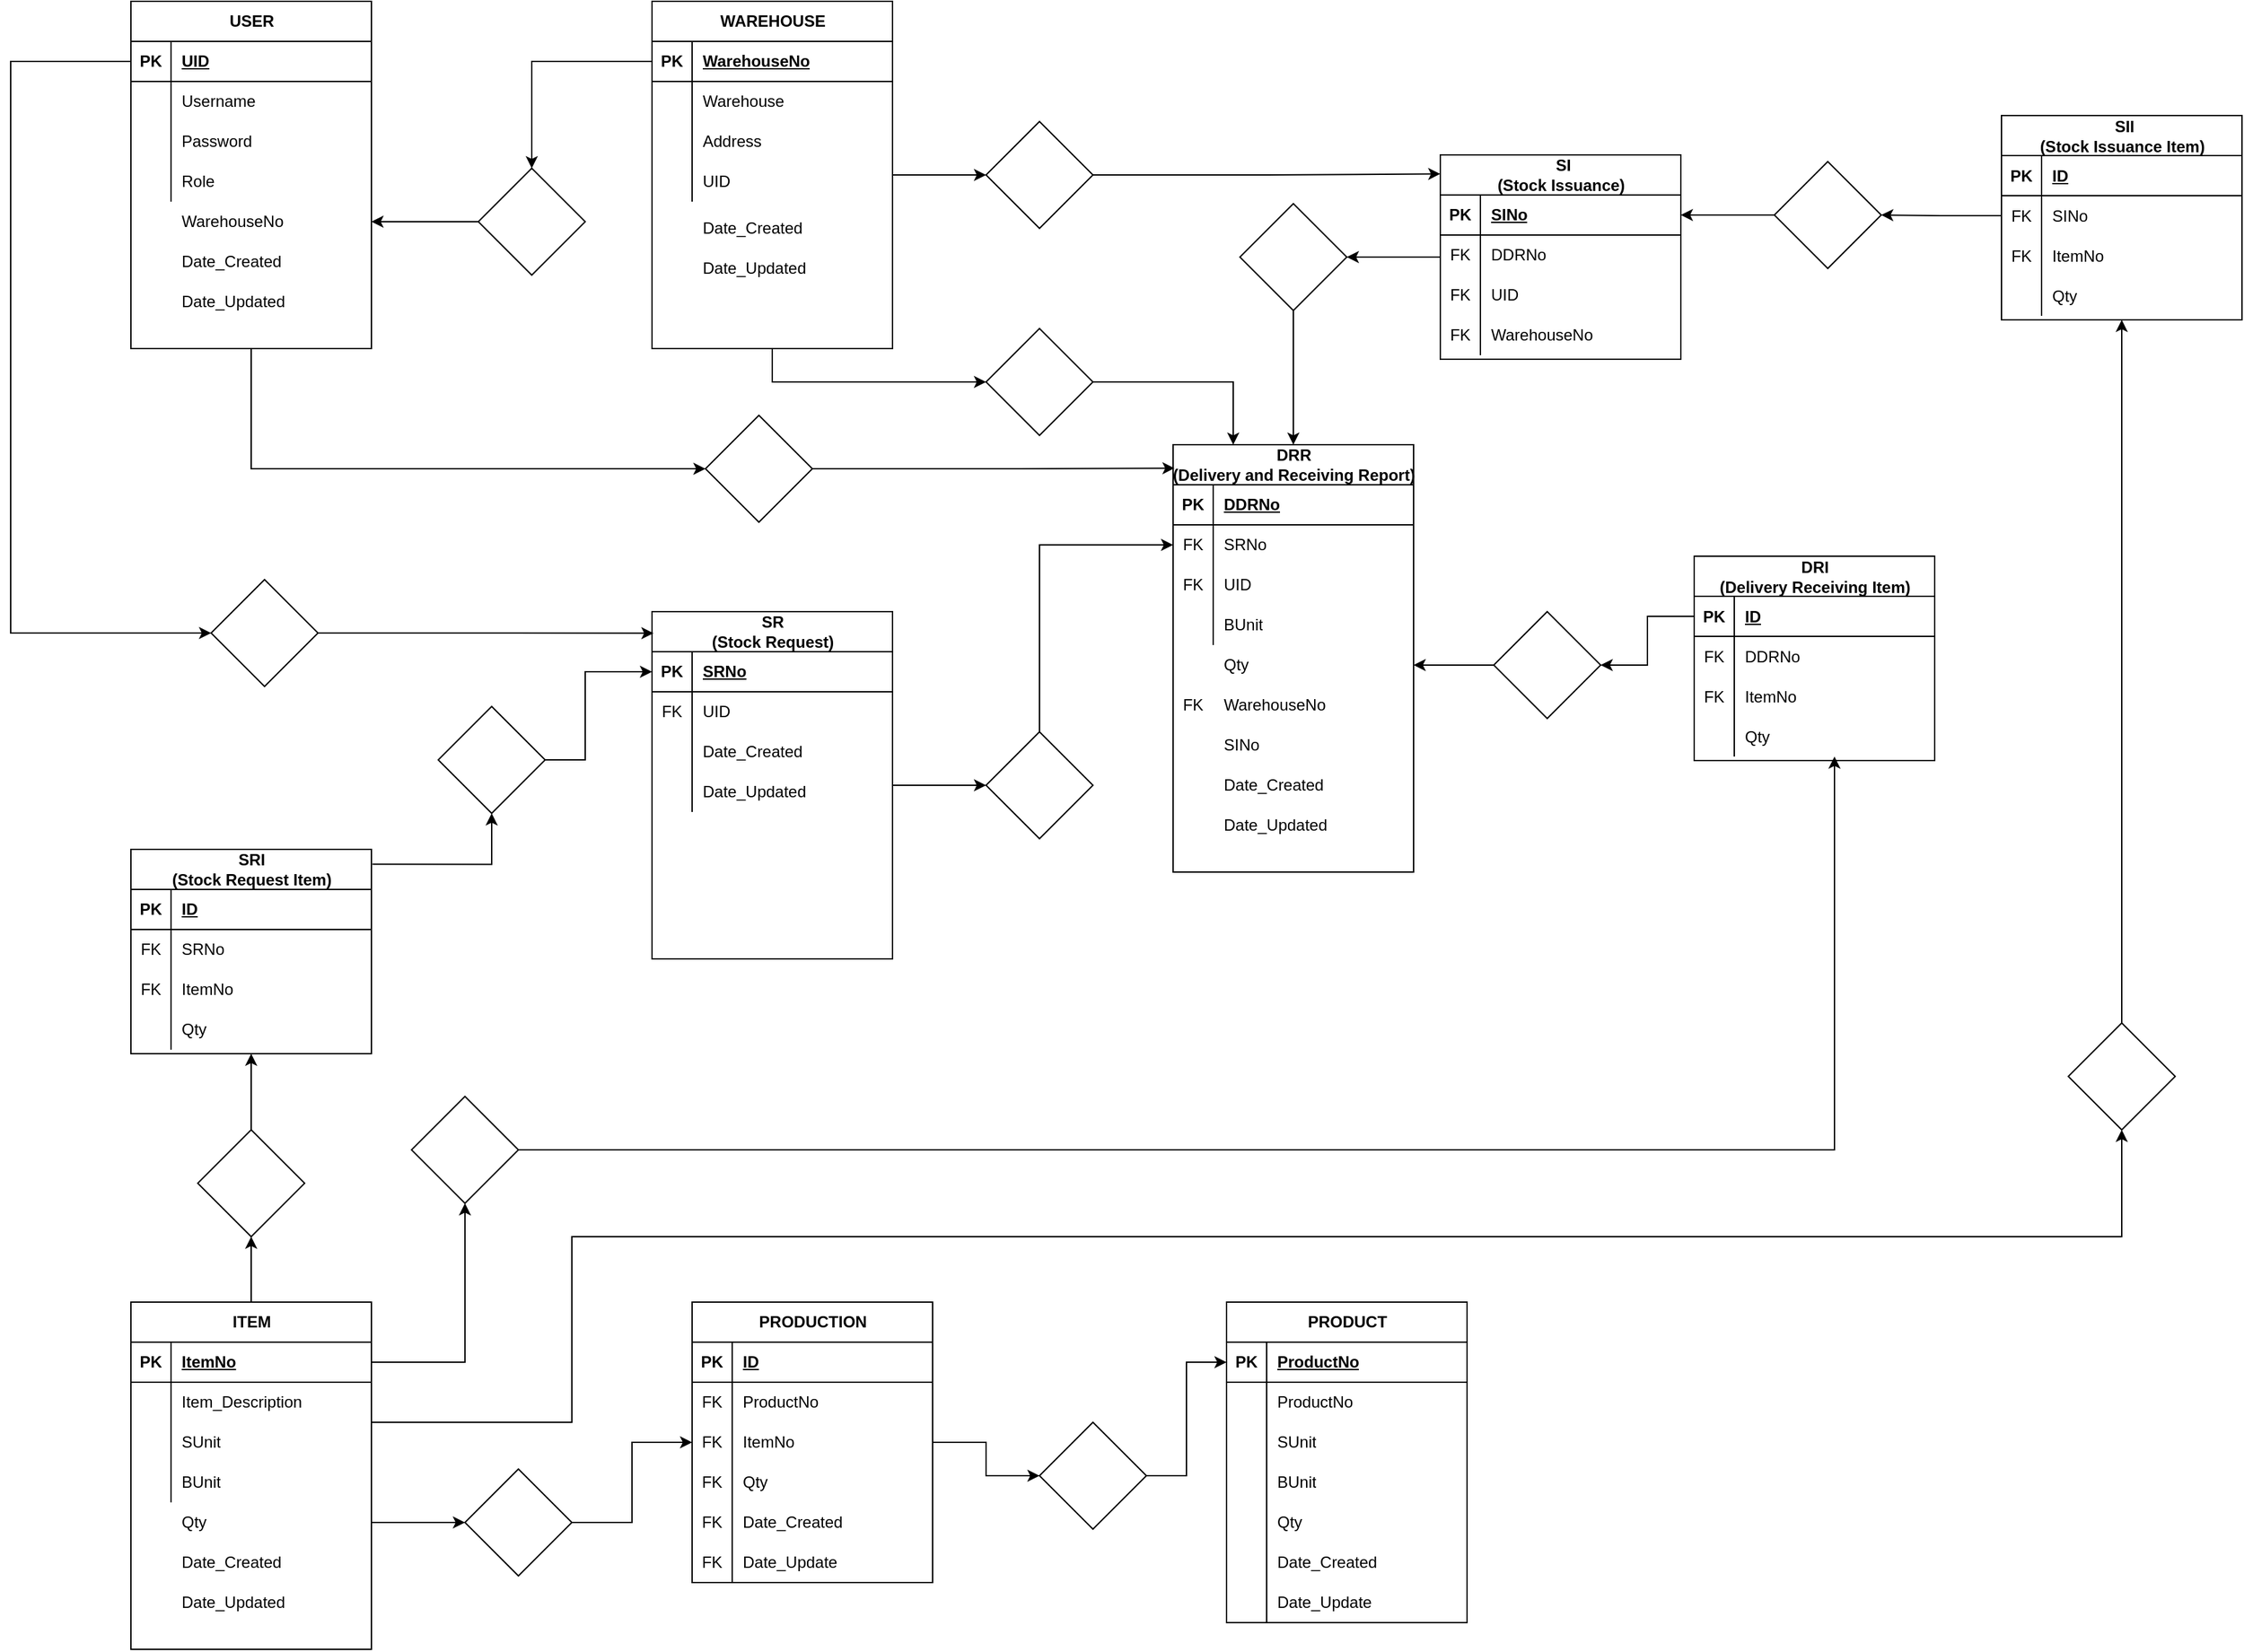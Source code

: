 <mxfile version="24.8.4">
  <diagram name="ERD" id="b520641d-4fe3-3701-9064-5fc419738815">
    <mxGraphModel dx="1110" dy="533" grid="1" gridSize="10" guides="1" tooltips="1" connect="1" arrows="1" fold="1" page="1" pageScale="1" pageWidth="1300" pageHeight="850" background="none" math="0" shadow="0">
      <root>
        <mxCell id="0" />
        <mxCell id="1" parent="0" />
        <mxCell id="kRjiYqjKtC23JgH-O0qc-84" value="" style="group" parent="1" vertex="1" connectable="0">
          <mxGeometry x="130" y="165" width="180" height="260" as="geometry" />
        </mxCell>
        <mxCell id="kRjiYqjKtC23JgH-O0qc-2" value="USER" style="shape=table;startSize=30;container=1;collapsible=1;childLayout=tableLayout;fixedRows=1;rowLines=0;fontStyle=1;align=center;resizeLast=1;html=1;editable=1;movable=1;resizable=1;rotatable=1;deletable=1;locked=0;connectable=1;" parent="kRjiYqjKtC23JgH-O0qc-84" vertex="1">
          <mxGeometry width="180" height="260" as="geometry">
            <mxRectangle x="70" y="70" width="70" height="30" as="alternateBounds" />
          </mxGeometry>
        </mxCell>
        <mxCell id="kRjiYqjKtC23JgH-O0qc-3" value="" style="shape=tableRow;horizontal=0;startSize=0;swimlaneHead=0;swimlaneBody=0;fillColor=none;collapsible=0;dropTarget=0;points=[[0,0.5],[1,0.5]];portConstraint=eastwest;top=0;left=0;right=0;bottom=1;movable=1;resizable=1;rotatable=1;deletable=1;editable=1;locked=0;connectable=1;" parent="kRjiYqjKtC23JgH-O0qc-2" vertex="1">
          <mxGeometry y="30" width="180" height="30" as="geometry" />
        </mxCell>
        <mxCell id="kRjiYqjKtC23JgH-O0qc-4" value="PK" style="shape=partialRectangle;connectable=1;fillColor=none;top=0;left=0;bottom=0;right=0;fontStyle=1;overflow=hidden;whiteSpace=wrap;html=1;movable=1;resizable=1;rotatable=1;deletable=1;editable=1;locked=0;" parent="kRjiYqjKtC23JgH-O0qc-3" vertex="1">
          <mxGeometry width="30" height="30" as="geometry">
            <mxRectangle width="30" height="30" as="alternateBounds" />
          </mxGeometry>
        </mxCell>
        <mxCell id="kRjiYqjKtC23JgH-O0qc-5" value="UID" style="shape=partialRectangle;connectable=1;fillColor=none;top=0;left=0;bottom=0;right=0;align=left;spacingLeft=6;fontStyle=5;overflow=hidden;whiteSpace=wrap;html=1;movable=1;resizable=1;rotatable=1;deletable=1;editable=1;locked=0;" parent="kRjiYqjKtC23JgH-O0qc-3" vertex="1">
          <mxGeometry x="30" width="150" height="30" as="geometry">
            <mxRectangle width="150" height="30" as="alternateBounds" />
          </mxGeometry>
        </mxCell>
        <mxCell id="kRjiYqjKtC23JgH-O0qc-6" value="" style="shape=tableRow;horizontal=0;startSize=0;swimlaneHead=0;swimlaneBody=0;fillColor=none;collapsible=0;dropTarget=0;points=[[0,0.5],[1,0.5]];portConstraint=eastwest;top=0;left=0;right=0;bottom=0;movable=1;resizable=1;rotatable=1;deletable=1;editable=1;locked=0;connectable=1;" parent="kRjiYqjKtC23JgH-O0qc-2" vertex="1">
          <mxGeometry y="60" width="180" height="30" as="geometry" />
        </mxCell>
        <mxCell id="kRjiYqjKtC23JgH-O0qc-7" value="" style="shape=partialRectangle;connectable=1;fillColor=none;top=0;left=0;bottom=0;right=0;editable=1;overflow=hidden;whiteSpace=wrap;html=1;movable=1;resizable=1;rotatable=1;deletable=1;locked=0;" parent="kRjiYqjKtC23JgH-O0qc-6" vertex="1">
          <mxGeometry width="30" height="30" as="geometry">
            <mxRectangle width="30" height="30" as="alternateBounds" />
          </mxGeometry>
        </mxCell>
        <mxCell id="kRjiYqjKtC23JgH-O0qc-8" value="Username" style="shape=partialRectangle;connectable=1;fillColor=none;top=0;left=0;bottom=0;right=0;align=left;spacingLeft=6;overflow=hidden;whiteSpace=wrap;html=1;movable=1;resizable=1;rotatable=1;deletable=1;editable=1;locked=0;" parent="kRjiYqjKtC23JgH-O0qc-6" vertex="1">
          <mxGeometry x="30" width="150" height="30" as="geometry">
            <mxRectangle width="150" height="30" as="alternateBounds" />
          </mxGeometry>
        </mxCell>
        <mxCell id="kRjiYqjKtC23JgH-O0qc-9" value="" style="shape=tableRow;horizontal=0;startSize=0;swimlaneHead=0;swimlaneBody=0;fillColor=none;collapsible=0;dropTarget=0;points=[[0,0.5],[1,0.5]];portConstraint=eastwest;top=0;left=0;right=0;bottom=0;movable=1;resizable=1;rotatable=1;deletable=1;editable=1;locked=0;connectable=1;" parent="kRjiYqjKtC23JgH-O0qc-2" vertex="1">
          <mxGeometry y="90" width="180" height="30" as="geometry" />
        </mxCell>
        <mxCell id="kRjiYqjKtC23JgH-O0qc-10" value="" style="shape=partialRectangle;connectable=1;fillColor=none;top=0;left=0;bottom=0;right=0;editable=1;overflow=hidden;whiteSpace=wrap;html=1;movable=1;resizable=1;rotatable=1;deletable=1;locked=0;" parent="kRjiYqjKtC23JgH-O0qc-9" vertex="1">
          <mxGeometry width="30" height="30" as="geometry">
            <mxRectangle width="30" height="30" as="alternateBounds" />
          </mxGeometry>
        </mxCell>
        <mxCell id="kRjiYqjKtC23JgH-O0qc-11" value="Password" style="shape=partialRectangle;connectable=1;fillColor=none;top=0;left=0;bottom=0;right=0;align=left;spacingLeft=6;overflow=hidden;whiteSpace=wrap;html=1;movable=1;resizable=1;rotatable=1;deletable=1;editable=1;locked=0;" parent="kRjiYqjKtC23JgH-O0qc-9" vertex="1">
          <mxGeometry x="30" width="150" height="30" as="geometry">
            <mxRectangle width="150" height="30" as="alternateBounds" />
          </mxGeometry>
        </mxCell>
        <mxCell id="kRjiYqjKtC23JgH-O0qc-12" value="" style="shape=tableRow;horizontal=0;startSize=0;swimlaneHead=0;swimlaneBody=0;fillColor=none;collapsible=0;dropTarget=0;points=[[0,0.5],[1,0.5]];portConstraint=eastwest;top=0;left=0;right=0;bottom=0;movable=1;resizable=1;rotatable=1;deletable=1;editable=1;locked=0;connectable=1;" parent="kRjiYqjKtC23JgH-O0qc-2" vertex="1">
          <mxGeometry y="120" width="180" height="30" as="geometry" />
        </mxCell>
        <mxCell id="kRjiYqjKtC23JgH-O0qc-13" value="" style="shape=partialRectangle;connectable=1;fillColor=none;top=0;left=0;bottom=0;right=0;editable=1;overflow=hidden;whiteSpace=wrap;html=1;movable=1;resizable=1;rotatable=1;deletable=1;locked=0;" parent="kRjiYqjKtC23JgH-O0qc-12" vertex="1">
          <mxGeometry width="30" height="30" as="geometry">
            <mxRectangle width="30" height="30" as="alternateBounds" />
          </mxGeometry>
        </mxCell>
        <mxCell id="kRjiYqjKtC23JgH-O0qc-14" value="Role" style="shape=partialRectangle;connectable=1;fillColor=none;top=0;left=0;bottom=0;right=0;align=left;spacingLeft=6;overflow=hidden;whiteSpace=wrap;html=1;movable=1;resizable=1;rotatable=1;deletable=1;editable=1;locked=0;" parent="kRjiYqjKtC23JgH-O0qc-12" vertex="1">
          <mxGeometry x="30" width="150" height="30" as="geometry">
            <mxRectangle width="150" height="30" as="alternateBounds" />
          </mxGeometry>
        </mxCell>
        <mxCell id="kRjiYqjKtC23JgH-O0qc-50" value="" style="shape=tableRow;horizontal=0;startSize=0;swimlaneHead=0;swimlaneBody=0;fillColor=none;collapsible=0;dropTarget=0;points=[[0,0.5],[1,0.5]];portConstraint=eastwest;top=0;left=0;right=0;bottom=0;movable=1;resizable=1;rotatable=1;deletable=1;editable=1;locked=0;connectable=1;" parent="kRjiYqjKtC23JgH-O0qc-84" vertex="1">
          <mxGeometry y="150" width="180" height="30" as="geometry" />
        </mxCell>
        <mxCell id="kRjiYqjKtC23JgH-O0qc-51" value="" style="shape=partialRectangle;connectable=1;fillColor=none;top=0;left=0;bottom=0;right=0;editable=1;overflow=hidden;whiteSpace=wrap;html=1;movable=1;resizable=1;rotatable=1;deletable=1;locked=0;" parent="kRjiYqjKtC23JgH-O0qc-50" vertex="1">
          <mxGeometry width="30" height="30" as="geometry">
            <mxRectangle width="30" height="30" as="alternateBounds" />
          </mxGeometry>
        </mxCell>
        <mxCell id="kRjiYqjKtC23JgH-O0qc-52" value="WarehouseNo" style="shape=partialRectangle;connectable=1;fillColor=none;top=0;left=0;bottom=0;right=0;align=left;spacingLeft=6;overflow=hidden;whiteSpace=wrap;html=1;movable=1;resizable=1;rotatable=1;deletable=1;editable=1;locked=0;" parent="kRjiYqjKtC23JgH-O0qc-50" vertex="1">
          <mxGeometry x="30" width="150" height="30" as="geometry">
            <mxRectangle width="150" height="30" as="alternateBounds" />
          </mxGeometry>
        </mxCell>
        <mxCell id="kRjiYqjKtC23JgH-O0qc-68" value="" style="shape=tableRow;horizontal=0;startSize=0;swimlaneHead=0;swimlaneBody=0;fillColor=none;collapsible=0;dropTarget=0;points=[[0,0.5],[1,0.5]];portConstraint=eastwest;top=0;left=0;right=0;bottom=0;movable=1;resizable=1;rotatable=1;deletable=1;editable=1;locked=0;connectable=1;" parent="kRjiYqjKtC23JgH-O0qc-84" vertex="1">
          <mxGeometry y="180" width="180" height="30" as="geometry" />
        </mxCell>
        <mxCell id="kRjiYqjKtC23JgH-O0qc-69" value="" style="shape=partialRectangle;connectable=1;fillColor=none;top=0;left=0;bottom=0;right=0;editable=1;overflow=hidden;whiteSpace=wrap;html=1;movable=1;resizable=1;rotatable=1;deletable=1;locked=0;" parent="kRjiYqjKtC23JgH-O0qc-68" vertex="1">
          <mxGeometry width="30" height="30" as="geometry">
            <mxRectangle width="30" height="30" as="alternateBounds" />
          </mxGeometry>
        </mxCell>
        <mxCell id="kRjiYqjKtC23JgH-O0qc-70" value="Date_Created" style="shape=partialRectangle;connectable=1;fillColor=none;top=0;left=0;bottom=0;right=0;align=left;spacingLeft=6;overflow=hidden;whiteSpace=wrap;html=1;movable=1;resizable=1;rotatable=1;deletable=1;editable=1;locked=0;" parent="kRjiYqjKtC23JgH-O0qc-68" vertex="1">
          <mxGeometry x="30" width="150" height="30" as="geometry">
            <mxRectangle width="150" height="30" as="alternateBounds" />
          </mxGeometry>
        </mxCell>
        <mxCell id="kRjiYqjKtC23JgH-O0qc-71" value="" style="shape=tableRow;horizontal=0;startSize=0;swimlaneHead=0;swimlaneBody=0;fillColor=none;collapsible=0;dropTarget=0;points=[[0,0.5],[1,0.5]];portConstraint=eastwest;top=0;left=0;right=0;bottom=0;movable=1;resizable=1;rotatable=1;deletable=1;editable=1;locked=0;connectable=1;" parent="kRjiYqjKtC23JgH-O0qc-84" vertex="1">
          <mxGeometry y="210" width="180" height="30" as="geometry" />
        </mxCell>
        <mxCell id="kRjiYqjKtC23JgH-O0qc-72" value="" style="shape=partialRectangle;connectable=1;fillColor=none;top=0;left=0;bottom=0;right=0;editable=1;overflow=hidden;whiteSpace=wrap;html=1;movable=1;resizable=1;rotatable=1;deletable=1;locked=0;" parent="kRjiYqjKtC23JgH-O0qc-71" vertex="1">
          <mxGeometry width="30" height="30" as="geometry">
            <mxRectangle width="30" height="30" as="alternateBounds" />
          </mxGeometry>
        </mxCell>
        <mxCell id="kRjiYqjKtC23JgH-O0qc-73" value="Date_Updated" style="shape=partialRectangle;connectable=1;fillColor=none;top=0;left=0;bottom=0;right=0;align=left;spacingLeft=6;overflow=hidden;whiteSpace=wrap;html=1;movable=1;resizable=1;rotatable=1;deletable=1;editable=1;locked=0;" parent="kRjiYqjKtC23JgH-O0qc-71" vertex="1">
          <mxGeometry x="30" width="150" height="30" as="geometry">
            <mxRectangle width="150" height="30" as="alternateBounds" />
          </mxGeometry>
        </mxCell>
        <mxCell id="kRjiYqjKtC23JgH-O0qc-88" value="" style="rounded=0;orthogonalLoop=1;jettySize=auto;html=1;fontFamily=Helvetica;fontSize=12;fontColor=default;fontStyle=1;edgeStyle=orthogonalEdgeStyle;" parent="1" source="kRjiYqjKtC23JgH-O0qc-85" target="kRjiYqjKtC23JgH-O0qc-52" edge="1">
          <mxGeometry relative="1" as="geometry" />
        </mxCell>
        <mxCell id="kRjiYqjKtC23JgH-O0qc-85" value="" style="rhombus;whiteSpace=wrap;html=1;startSize=30;fontStyle=1;resizable=1;" parent="1" vertex="1">
          <mxGeometry x="390" y="290" width="80" height="80" as="geometry" />
        </mxCell>
        <mxCell id="kRjiYqjKtC23JgH-O0qc-86" value="" style="edgeStyle=orthogonalEdgeStyle;rounded=0;orthogonalLoop=1;jettySize=auto;html=1;fontFamily=Helvetica;fontSize=12;fontColor=default;fontStyle=1;exitX=0;exitY=0.5;exitDx=0;exitDy=0;" parent="1" source="kRjiYqjKtC23JgH-O0qc-56" target="kRjiYqjKtC23JgH-O0qc-85" edge="1">
          <mxGeometry relative="1" as="geometry" />
        </mxCell>
        <mxCell id="kRjiYqjKtC23JgH-O0qc-92" value="" style="group" parent="1" vertex="1" connectable="0">
          <mxGeometry x="130" y="1139" width="180" height="260" as="geometry" />
        </mxCell>
        <mxCell id="kRjiYqjKtC23JgH-O0qc-93" value="ITEM" style="shape=table;startSize=30;container=1;collapsible=1;childLayout=tableLayout;fixedRows=1;rowLines=0;fontStyle=1;align=center;resizeLast=1;html=1;editable=1;movable=1;resizable=1;rotatable=1;deletable=1;locked=0;connectable=1;" parent="kRjiYqjKtC23JgH-O0qc-92" vertex="1">
          <mxGeometry width="180" height="260" as="geometry">
            <mxRectangle x="70" y="70" width="70" height="30" as="alternateBounds" />
          </mxGeometry>
        </mxCell>
        <mxCell id="kRjiYqjKtC23JgH-O0qc-94" value="" style="shape=tableRow;horizontal=0;startSize=0;swimlaneHead=0;swimlaneBody=0;fillColor=none;collapsible=0;dropTarget=0;points=[[0,0.5],[1,0.5]];portConstraint=eastwest;top=0;left=0;right=0;bottom=1;movable=1;resizable=1;rotatable=1;deletable=1;editable=1;locked=0;connectable=1;" parent="kRjiYqjKtC23JgH-O0qc-93" vertex="1">
          <mxGeometry y="30" width="180" height="30" as="geometry" />
        </mxCell>
        <mxCell id="kRjiYqjKtC23JgH-O0qc-95" value="PK" style="shape=partialRectangle;connectable=1;fillColor=none;top=0;left=0;bottom=0;right=0;fontStyle=1;overflow=hidden;whiteSpace=wrap;html=1;movable=1;resizable=1;rotatable=1;deletable=1;editable=1;locked=0;" parent="kRjiYqjKtC23JgH-O0qc-94" vertex="1">
          <mxGeometry width="30" height="30" as="geometry">
            <mxRectangle width="30" height="30" as="alternateBounds" />
          </mxGeometry>
        </mxCell>
        <mxCell id="kRjiYqjKtC23JgH-O0qc-96" value="ItemNo" style="shape=partialRectangle;connectable=1;fillColor=none;top=0;left=0;bottom=0;right=0;align=left;spacingLeft=6;fontStyle=5;overflow=hidden;whiteSpace=wrap;html=1;movable=1;resizable=1;rotatable=1;deletable=1;editable=1;locked=0;" parent="kRjiYqjKtC23JgH-O0qc-94" vertex="1">
          <mxGeometry x="30" width="150" height="30" as="geometry">
            <mxRectangle width="150" height="30" as="alternateBounds" />
          </mxGeometry>
        </mxCell>
        <mxCell id="kRjiYqjKtC23JgH-O0qc-97" value="" style="shape=tableRow;horizontal=0;startSize=0;swimlaneHead=0;swimlaneBody=0;fillColor=none;collapsible=0;dropTarget=0;points=[[0,0.5],[1,0.5]];portConstraint=eastwest;top=0;left=0;right=0;bottom=0;movable=1;resizable=1;rotatable=1;deletable=1;editable=1;locked=0;connectable=1;" parent="kRjiYqjKtC23JgH-O0qc-93" vertex="1">
          <mxGeometry y="60" width="180" height="30" as="geometry" />
        </mxCell>
        <mxCell id="kRjiYqjKtC23JgH-O0qc-98" value="" style="shape=partialRectangle;connectable=1;fillColor=none;top=0;left=0;bottom=0;right=0;editable=1;overflow=hidden;whiteSpace=wrap;html=1;movable=1;resizable=1;rotatable=1;deletable=1;locked=0;" parent="kRjiYqjKtC23JgH-O0qc-97" vertex="1">
          <mxGeometry width="30" height="30" as="geometry">
            <mxRectangle width="30" height="30" as="alternateBounds" />
          </mxGeometry>
        </mxCell>
        <mxCell id="kRjiYqjKtC23JgH-O0qc-99" value="Item_Description" style="shape=partialRectangle;connectable=1;fillColor=none;top=0;left=0;bottom=0;right=0;align=left;spacingLeft=6;overflow=hidden;whiteSpace=wrap;html=1;movable=1;resizable=1;rotatable=1;deletable=1;editable=1;locked=0;" parent="kRjiYqjKtC23JgH-O0qc-97" vertex="1">
          <mxGeometry x="30" width="150" height="30" as="geometry">
            <mxRectangle width="150" height="30" as="alternateBounds" />
          </mxGeometry>
        </mxCell>
        <mxCell id="kRjiYqjKtC23JgH-O0qc-100" value="" style="shape=tableRow;horizontal=0;startSize=0;swimlaneHead=0;swimlaneBody=0;fillColor=none;collapsible=0;dropTarget=0;points=[[0,0.5],[1,0.5]];portConstraint=eastwest;top=0;left=0;right=0;bottom=0;movable=1;resizable=1;rotatable=1;deletable=1;editable=1;locked=0;connectable=1;" parent="kRjiYqjKtC23JgH-O0qc-93" vertex="1">
          <mxGeometry y="90" width="180" height="30" as="geometry" />
        </mxCell>
        <mxCell id="kRjiYqjKtC23JgH-O0qc-101" value="" style="shape=partialRectangle;connectable=1;fillColor=none;top=0;left=0;bottom=0;right=0;editable=1;overflow=hidden;whiteSpace=wrap;html=1;movable=1;resizable=1;rotatable=1;deletable=1;locked=0;" parent="kRjiYqjKtC23JgH-O0qc-100" vertex="1">
          <mxGeometry width="30" height="30" as="geometry">
            <mxRectangle width="30" height="30" as="alternateBounds" />
          </mxGeometry>
        </mxCell>
        <mxCell id="kRjiYqjKtC23JgH-O0qc-102" value="SUnit" style="shape=partialRectangle;connectable=1;fillColor=none;top=0;left=0;bottom=0;right=0;align=left;spacingLeft=6;overflow=hidden;whiteSpace=wrap;html=1;movable=1;resizable=1;rotatable=1;deletable=1;editable=1;locked=0;" parent="kRjiYqjKtC23JgH-O0qc-100" vertex="1">
          <mxGeometry x="30" width="150" height="30" as="geometry">
            <mxRectangle width="150" height="30" as="alternateBounds" />
          </mxGeometry>
        </mxCell>
        <mxCell id="kRjiYqjKtC23JgH-O0qc-103" value="" style="shape=tableRow;horizontal=0;startSize=0;swimlaneHead=0;swimlaneBody=0;fillColor=none;collapsible=0;dropTarget=0;points=[[0,0.5],[1,0.5]];portConstraint=eastwest;top=0;left=0;right=0;bottom=0;movable=1;resizable=1;rotatable=1;deletable=1;editable=1;locked=0;connectable=1;" parent="kRjiYqjKtC23JgH-O0qc-93" vertex="1">
          <mxGeometry y="120" width="180" height="30" as="geometry" />
        </mxCell>
        <mxCell id="kRjiYqjKtC23JgH-O0qc-104" value="" style="shape=partialRectangle;connectable=1;fillColor=none;top=0;left=0;bottom=0;right=0;editable=1;overflow=hidden;whiteSpace=wrap;html=1;movable=1;resizable=1;rotatable=1;deletable=1;locked=0;" parent="kRjiYqjKtC23JgH-O0qc-103" vertex="1">
          <mxGeometry width="30" height="30" as="geometry">
            <mxRectangle width="30" height="30" as="alternateBounds" />
          </mxGeometry>
        </mxCell>
        <mxCell id="kRjiYqjKtC23JgH-O0qc-105" value="BUnit" style="shape=partialRectangle;connectable=1;fillColor=none;top=0;left=0;bottom=0;right=0;align=left;spacingLeft=6;overflow=hidden;whiteSpace=wrap;html=1;movable=1;resizable=1;rotatable=1;deletable=1;editable=1;locked=0;" parent="kRjiYqjKtC23JgH-O0qc-103" vertex="1">
          <mxGeometry x="30" width="150" height="30" as="geometry">
            <mxRectangle width="150" height="30" as="alternateBounds" />
          </mxGeometry>
        </mxCell>
        <mxCell id="kRjiYqjKtC23JgH-O0qc-106" value="" style="shape=tableRow;horizontal=0;startSize=0;swimlaneHead=0;swimlaneBody=0;fillColor=none;collapsible=0;dropTarget=0;points=[[0,0.5],[1,0.5]];portConstraint=eastwest;top=0;left=0;right=0;bottom=0;movable=1;resizable=1;rotatable=1;deletable=1;editable=1;locked=0;connectable=1;" parent="kRjiYqjKtC23JgH-O0qc-92" vertex="1">
          <mxGeometry y="150" width="180" height="30" as="geometry" />
        </mxCell>
        <mxCell id="kRjiYqjKtC23JgH-O0qc-107" value="" style="shape=partialRectangle;connectable=1;fillColor=none;top=0;left=0;bottom=0;right=0;editable=1;overflow=hidden;whiteSpace=wrap;html=1;movable=1;resizable=1;rotatable=1;deletable=1;locked=0;" parent="kRjiYqjKtC23JgH-O0qc-106" vertex="1">
          <mxGeometry width="30" height="30" as="geometry">
            <mxRectangle width="30" height="30" as="alternateBounds" />
          </mxGeometry>
        </mxCell>
        <mxCell id="kRjiYqjKtC23JgH-O0qc-108" value="Qty" style="shape=partialRectangle;connectable=1;fillColor=none;top=0;left=0;bottom=0;right=0;align=left;spacingLeft=6;overflow=hidden;whiteSpace=wrap;html=1;movable=1;resizable=1;rotatable=1;deletable=1;editable=1;locked=0;" parent="kRjiYqjKtC23JgH-O0qc-106" vertex="1">
          <mxGeometry x="30" width="150" height="30" as="geometry">
            <mxRectangle width="150" height="30" as="alternateBounds" />
          </mxGeometry>
        </mxCell>
        <mxCell id="kRjiYqjKtC23JgH-O0qc-109" value="" style="shape=tableRow;horizontal=0;startSize=0;swimlaneHead=0;swimlaneBody=0;fillColor=none;collapsible=0;dropTarget=0;points=[[0,0.5],[1,0.5]];portConstraint=eastwest;top=0;left=0;right=0;bottom=0;movable=1;resizable=1;rotatable=1;deletable=1;editable=1;locked=0;connectable=1;" parent="kRjiYqjKtC23JgH-O0qc-92" vertex="1">
          <mxGeometry y="180" width="180" height="30" as="geometry" />
        </mxCell>
        <mxCell id="kRjiYqjKtC23JgH-O0qc-110" value="" style="shape=partialRectangle;connectable=1;fillColor=none;top=0;left=0;bottom=0;right=0;editable=1;overflow=hidden;whiteSpace=wrap;html=1;movable=1;resizable=1;rotatable=1;deletable=1;locked=0;" parent="kRjiYqjKtC23JgH-O0qc-109" vertex="1">
          <mxGeometry width="30" height="30" as="geometry">
            <mxRectangle width="30" height="30" as="alternateBounds" />
          </mxGeometry>
        </mxCell>
        <mxCell id="kRjiYqjKtC23JgH-O0qc-111" value="Date_Created" style="shape=partialRectangle;connectable=1;fillColor=none;top=0;left=0;bottom=0;right=0;align=left;spacingLeft=6;overflow=hidden;whiteSpace=wrap;html=1;movable=1;resizable=1;rotatable=1;deletable=1;editable=1;locked=0;" parent="kRjiYqjKtC23JgH-O0qc-109" vertex="1">
          <mxGeometry x="30" width="150" height="30" as="geometry">
            <mxRectangle width="150" height="30" as="alternateBounds" />
          </mxGeometry>
        </mxCell>
        <mxCell id="kRjiYqjKtC23JgH-O0qc-112" value="" style="shape=tableRow;horizontal=0;startSize=0;swimlaneHead=0;swimlaneBody=0;fillColor=none;collapsible=0;dropTarget=0;points=[[0,0.5],[1,0.5]];portConstraint=eastwest;top=0;left=0;right=0;bottom=0;movable=1;resizable=1;rotatable=1;deletable=1;editable=1;locked=0;connectable=1;" parent="kRjiYqjKtC23JgH-O0qc-92" vertex="1">
          <mxGeometry y="210" width="180" height="30" as="geometry" />
        </mxCell>
        <mxCell id="kRjiYqjKtC23JgH-O0qc-113" value="" style="shape=partialRectangle;connectable=1;fillColor=none;top=0;left=0;bottom=0;right=0;editable=1;overflow=hidden;whiteSpace=wrap;html=1;movable=1;resizable=1;rotatable=1;deletable=1;locked=0;" parent="kRjiYqjKtC23JgH-O0qc-112" vertex="1">
          <mxGeometry width="30" height="30" as="geometry">
            <mxRectangle width="30" height="30" as="alternateBounds" />
          </mxGeometry>
        </mxCell>
        <mxCell id="kRjiYqjKtC23JgH-O0qc-114" value="Date_Updated" style="shape=partialRectangle;connectable=1;fillColor=none;top=0;left=0;bottom=0;right=0;align=left;spacingLeft=6;overflow=hidden;whiteSpace=wrap;html=1;movable=1;resizable=1;rotatable=1;deletable=1;editable=1;locked=0;" parent="kRjiYqjKtC23JgH-O0qc-112" vertex="1">
          <mxGeometry x="30" width="150" height="30" as="geometry">
            <mxRectangle width="150" height="30" as="alternateBounds" />
          </mxGeometry>
        </mxCell>
        <mxCell id="kRjiYqjKtC23JgH-O0qc-115" value="" style="group" parent="1" vertex="1" connectable="0">
          <mxGeometry x="950" y="1139" width="180" height="261" as="geometry" />
        </mxCell>
        <mxCell id="kRjiYqjKtC23JgH-O0qc-116" value="PRODUCT" style="shape=table;startSize=30;container=1;collapsible=1;childLayout=tableLayout;fixedRows=1;rowLines=0;fontStyle=1;align=center;resizeLast=1;html=1;editable=1;movable=1;resizable=1;rotatable=1;deletable=1;locked=0;connectable=1;" parent="kRjiYqjKtC23JgH-O0qc-115" vertex="1">
          <mxGeometry width="180" height="240" as="geometry">
            <mxRectangle x="70" y="70" width="70" height="30" as="alternateBounds" />
          </mxGeometry>
        </mxCell>
        <mxCell id="kRjiYqjKtC23JgH-O0qc-117" value="" style="shape=tableRow;horizontal=0;startSize=0;swimlaneHead=0;swimlaneBody=0;fillColor=none;collapsible=0;dropTarget=0;points=[[0,0.5],[1,0.5]];portConstraint=eastwest;top=0;left=0;right=0;bottom=1;movable=1;resizable=1;rotatable=1;deletable=1;editable=1;locked=0;connectable=1;" parent="kRjiYqjKtC23JgH-O0qc-116" vertex="1">
          <mxGeometry y="30" width="180" height="30" as="geometry" />
        </mxCell>
        <mxCell id="kRjiYqjKtC23JgH-O0qc-118" value="PK" style="shape=partialRectangle;connectable=1;fillColor=none;top=0;left=0;bottom=0;right=0;fontStyle=1;overflow=hidden;whiteSpace=wrap;html=1;movable=1;resizable=1;rotatable=1;deletable=1;editable=1;locked=0;" parent="kRjiYqjKtC23JgH-O0qc-117" vertex="1">
          <mxGeometry width="30" height="30" as="geometry">
            <mxRectangle width="30" height="30" as="alternateBounds" />
          </mxGeometry>
        </mxCell>
        <mxCell id="kRjiYqjKtC23JgH-O0qc-119" value="ProductNo" style="shape=partialRectangle;connectable=1;fillColor=none;top=0;left=0;bottom=0;right=0;align=left;spacingLeft=6;fontStyle=5;overflow=hidden;whiteSpace=wrap;html=1;movable=1;resizable=1;rotatable=1;deletable=1;editable=1;locked=0;" parent="kRjiYqjKtC23JgH-O0qc-117" vertex="1">
          <mxGeometry x="30" width="150" height="30" as="geometry">
            <mxRectangle width="150" height="30" as="alternateBounds" />
          </mxGeometry>
        </mxCell>
        <mxCell id="kRjiYqjKtC23JgH-O0qc-120" value="" style="shape=tableRow;horizontal=0;startSize=0;swimlaneHead=0;swimlaneBody=0;fillColor=none;collapsible=0;dropTarget=0;points=[[0,0.5],[1,0.5]];portConstraint=eastwest;top=0;left=0;right=0;bottom=0;movable=1;resizable=1;rotatable=1;deletable=1;editable=1;locked=0;connectable=1;" parent="kRjiYqjKtC23JgH-O0qc-116" vertex="1">
          <mxGeometry y="60" width="180" height="30" as="geometry" />
        </mxCell>
        <mxCell id="kRjiYqjKtC23JgH-O0qc-121" value="" style="shape=partialRectangle;connectable=1;fillColor=none;top=0;left=0;bottom=0;right=0;editable=1;overflow=hidden;whiteSpace=wrap;html=1;movable=1;resizable=1;rotatable=1;deletable=1;locked=0;" parent="kRjiYqjKtC23JgH-O0qc-120" vertex="1">
          <mxGeometry width="30" height="30" as="geometry">
            <mxRectangle width="30" height="30" as="alternateBounds" />
          </mxGeometry>
        </mxCell>
        <mxCell id="kRjiYqjKtC23JgH-O0qc-122" value="ProductNo" style="shape=partialRectangle;connectable=1;fillColor=none;top=0;left=0;bottom=0;right=0;align=left;spacingLeft=6;overflow=hidden;whiteSpace=wrap;html=1;movable=1;resizable=1;rotatable=1;deletable=1;editable=1;locked=0;" parent="kRjiYqjKtC23JgH-O0qc-120" vertex="1">
          <mxGeometry x="30" width="150" height="30" as="geometry">
            <mxRectangle width="150" height="30" as="alternateBounds" />
          </mxGeometry>
        </mxCell>
        <mxCell id="kRjiYqjKtC23JgH-O0qc-123" value="" style="shape=tableRow;horizontal=0;startSize=0;swimlaneHead=0;swimlaneBody=0;fillColor=none;collapsible=0;dropTarget=0;points=[[0,0.5],[1,0.5]];portConstraint=eastwest;top=0;left=0;right=0;bottom=0;movable=1;resizable=1;rotatable=1;deletable=1;editable=1;locked=0;connectable=1;" parent="kRjiYqjKtC23JgH-O0qc-116" vertex="1">
          <mxGeometry y="90" width="180" height="30" as="geometry" />
        </mxCell>
        <mxCell id="kRjiYqjKtC23JgH-O0qc-124" value="" style="shape=partialRectangle;connectable=1;fillColor=none;top=0;left=0;bottom=0;right=0;editable=1;overflow=hidden;whiteSpace=wrap;html=1;movable=1;resizable=1;rotatable=1;deletable=1;locked=0;" parent="kRjiYqjKtC23JgH-O0qc-123" vertex="1">
          <mxGeometry width="30" height="30" as="geometry">
            <mxRectangle width="30" height="30" as="alternateBounds" />
          </mxGeometry>
        </mxCell>
        <mxCell id="kRjiYqjKtC23JgH-O0qc-125" value="SUnit" style="shape=partialRectangle;connectable=1;fillColor=none;top=0;left=0;bottom=0;right=0;align=left;spacingLeft=6;overflow=hidden;whiteSpace=wrap;html=1;movable=1;resizable=1;rotatable=1;deletable=1;editable=1;locked=0;" parent="kRjiYqjKtC23JgH-O0qc-123" vertex="1">
          <mxGeometry x="30" width="150" height="30" as="geometry">
            <mxRectangle width="150" height="30" as="alternateBounds" />
          </mxGeometry>
        </mxCell>
        <mxCell id="kRjiYqjKtC23JgH-O0qc-126" value="" style="shape=tableRow;horizontal=0;startSize=0;swimlaneHead=0;swimlaneBody=0;fillColor=none;collapsible=0;dropTarget=0;points=[[0,0.5],[1,0.5]];portConstraint=eastwest;top=0;left=0;right=0;bottom=0;movable=1;resizable=1;rotatable=1;deletable=1;editable=1;locked=0;connectable=1;" parent="kRjiYqjKtC23JgH-O0qc-116" vertex="1">
          <mxGeometry y="120" width="180" height="30" as="geometry" />
        </mxCell>
        <mxCell id="kRjiYqjKtC23JgH-O0qc-127" value="" style="shape=partialRectangle;connectable=1;fillColor=none;top=0;left=0;bottom=0;right=0;editable=1;overflow=hidden;whiteSpace=wrap;html=1;movable=1;resizable=1;rotatable=1;deletable=1;locked=0;" parent="kRjiYqjKtC23JgH-O0qc-126" vertex="1">
          <mxGeometry width="30" height="30" as="geometry">
            <mxRectangle width="30" height="30" as="alternateBounds" />
          </mxGeometry>
        </mxCell>
        <mxCell id="kRjiYqjKtC23JgH-O0qc-128" value="BUnit" style="shape=partialRectangle;connectable=1;fillColor=none;top=0;left=0;bottom=0;right=0;align=left;spacingLeft=6;overflow=hidden;whiteSpace=wrap;html=1;movable=1;resizable=1;rotatable=1;deletable=1;editable=1;locked=0;" parent="kRjiYqjKtC23JgH-O0qc-126" vertex="1">
          <mxGeometry x="30" width="150" height="30" as="geometry">
            <mxRectangle width="150" height="30" as="alternateBounds" />
          </mxGeometry>
        </mxCell>
        <mxCell id="0lMo_0fp5MmPzG-Lthvi-30" value="" style="shape=tableRow;horizontal=0;startSize=0;swimlaneHead=0;swimlaneBody=0;fillColor=none;collapsible=0;dropTarget=0;points=[[0,0.5],[1,0.5]];portConstraint=eastwest;top=0;left=0;right=0;bottom=0;movable=1;resizable=1;rotatable=1;deletable=1;editable=1;locked=0;connectable=1;" vertex="1" parent="kRjiYqjKtC23JgH-O0qc-116">
          <mxGeometry y="150" width="180" height="30" as="geometry" />
        </mxCell>
        <mxCell id="0lMo_0fp5MmPzG-Lthvi-31" value="" style="shape=partialRectangle;connectable=1;fillColor=none;top=0;left=0;bottom=0;right=0;editable=1;overflow=hidden;whiteSpace=wrap;html=1;movable=1;resizable=1;rotatable=1;deletable=1;locked=0;" vertex="1" parent="0lMo_0fp5MmPzG-Lthvi-30">
          <mxGeometry width="30" height="30" as="geometry">
            <mxRectangle width="30" height="30" as="alternateBounds" />
          </mxGeometry>
        </mxCell>
        <mxCell id="0lMo_0fp5MmPzG-Lthvi-32" value="Qty" style="shape=partialRectangle;connectable=1;fillColor=none;top=0;left=0;bottom=0;right=0;align=left;spacingLeft=6;overflow=hidden;whiteSpace=wrap;html=1;movable=1;resizable=1;rotatable=1;deletable=1;editable=1;locked=0;" vertex="1" parent="0lMo_0fp5MmPzG-Lthvi-30">
          <mxGeometry x="30" width="150" height="30" as="geometry">
            <mxRectangle width="150" height="30" as="alternateBounds" />
          </mxGeometry>
        </mxCell>
        <mxCell id="0lMo_0fp5MmPzG-Lthvi-33" value="" style="shape=tableRow;horizontal=0;startSize=0;swimlaneHead=0;swimlaneBody=0;fillColor=none;collapsible=0;dropTarget=0;points=[[0,0.5],[1,0.5]];portConstraint=eastwest;top=0;left=0;right=0;bottom=0;movable=1;resizable=1;rotatable=1;deletable=1;editable=1;locked=0;connectable=1;" vertex="1" parent="kRjiYqjKtC23JgH-O0qc-116">
          <mxGeometry y="180" width="180" height="30" as="geometry" />
        </mxCell>
        <mxCell id="0lMo_0fp5MmPzG-Lthvi-34" value="" style="shape=partialRectangle;connectable=1;fillColor=none;top=0;left=0;bottom=0;right=0;editable=1;overflow=hidden;whiteSpace=wrap;html=1;movable=1;resizable=1;rotatable=1;deletable=1;locked=0;" vertex="1" parent="0lMo_0fp5MmPzG-Lthvi-33">
          <mxGeometry width="30" height="30" as="geometry">
            <mxRectangle width="30" height="30" as="alternateBounds" />
          </mxGeometry>
        </mxCell>
        <mxCell id="0lMo_0fp5MmPzG-Lthvi-35" value="Date_Created" style="shape=partialRectangle;connectable=1;fillColor=none;top=0;left=0;bottom=0;right=0;align=left;spacingLeft=6;overflow=hidden;whiteSpace=wrap;html=1;movable=1;resizable=1;rotatable=1;deletable=1;editable=1;locked=0;" vertex="1" parent="0lMo_0fp5MmPzG-Lthvi-33">
          <mxGeometry x="30" width="150" height="30" as="geometry">
            <mxRectangle width="150" height="30" as="alternateBounds" />
          </mxGeometry>
        </mxCell>
        <mxCell id="0lMo_0fp5MmPzG-Lthvi-36" value="" style="shape=tableRow;horizontal=0;startSize=0;swimlaneHead=0;swimlaneBody=0;fillColor=none;collapsible=0;dropTarget=0;points=[[0,0.5],[1,0.5]];portConstraint=eastwest;top=0;left=0;right=0;bottom=0;movable=1;resizable=1;rotatable=1;deletable=1;editable=1;locked=0;connectable=1;" vertex="1" parent="kRjiYqjKtC23JgH-O0qc-116">
          <mxGeometry y="210" width="180" height="30" as="geometry" />
        </mxCell>
        <mxCell id="0lMo_0fp5MmPzG-Lthvi-37" value="" style="shape=partialRectangle;connectable=1;fillColor=none;top=0;left=0;bottom=0;right=0;editable=1;overflow=hidden;whiteSpace=wrap;html=1;movable=1;resizable=1;rotatable=1;deletable=1;locked=0;" vertex="1" parent="0lMo_0fp5MmPzG-Lthvi-36">
          <mxGeometry width="30" height="30" as="geometry">
            <mxRectangle width="30" height="30" as="alternateBounds" />
          </mxGeometry>
        </mxCell>
        <mxCell id="0lMo_0fp5MmPzG-Lthvi-38" value="Date_Update" style="shape=partialRectangle;connectable=1;fillColor=none;top=0;left=0;bottom=0;right=0;align=left;spacingLeft=6;overflow=hidden;whiteSpace=wrap;html=1;movable=1;resizable=1;rotatable=1;deletable=1;editable=1;locked=0;" vertex="1" parent="0lMo_0fp5MmPzG-Lthvi-36">
          <mxGeometry x="30" width="150" height="30" as="geometry">
            <mxRectangle width="150" height="30" as="alternateBounds" />
          </mxGeometry>
        </mxCell>
        <mxCell id="kRjiYqjKtC23JgH-O0qc-139" value="" style="group" parent="1" vertex="1" connectable="0">
          <mxGeometry x="550" y="1139" width="180" height="211" as="geometry" />
        </mxCell>
        <mxCell id="kRjiYqjKtC23JgH-O0qc-140" value="PRODUCTION" style="shape=table;startSize=30;container=1;collapsible=1;childLayout=tableLayout;fixedRows=1;rowLines=0;fontStyle=1;align=center;resizeLast=1;html=1;editable=1;movable=1;resizable=1;rotatable=1;deletable=1;locked=0;connectable=1;" parent="kRjiYqjKtC23JgH-O0qc-139" vertex="1">
          <mxGeometry width="180" height="210" as="geometry">
            <mxRectangle x="70" y="70" width="70" height="30" as="alternateBounds" />
          </mxGeometry>
        </mxCell>
        <mxCell id="kRjiYqjKtC23JgH-O0qc-141" value="" style="shape=tableRow;horizontal=0;startSize=0;swimlaneHead=0;swimlaneBody=0;fillColor=none;collapsible=0;dropTarget=0;points=[[0,0.5],[1,0.5]];portConstraint=eastwest;top=0;left=0;right=0;bottom=1;movable=1;resizable=1;rotatable=1;deletable=1;editable=1;locked=0;connectable=1;" parent="kRjiYqjKtC23JgH-O0qc-140" vertex="1">
          <mxGeometry y="30" width="180" height="30" as="geometry" />
        </mxCell>
        <mxCell id="kRjiYqjKtC23JgH-O0qc-142" value="PK" style="shape=partialRectangle;connectable=1;fillColor=none;top=0;left=0;bottom=0;right=0;fontStyle=1;overflow=hidden;whiteSpace=wrap;html=1;movable=1;resizable=1;rotatable=1;deletable=1;editable=1;locked=0;" parent="kRjiYqjKtC23JgH-O0qc-141" vertex="1">
          <mxGeometry width="30" height="30" as="geometry">
            <mxRectangle width="30" height="30" as="alternateBounds" />
          </mxGeometry>
        </mxCell>
        <mxCell id="kRjiYqjKtC23JgH-O0qc-143" value="ID" style="shape=partialRectangle;connectable=1;fillColor=none;top=0;left=0;bottom=0;right=0;align=left;spacingLeft=6;fontStyle=5;overflow=hidden;whiteSpace=wrap;html=1;movable=1;resizable=1;rotatable=1;deletable=1;editable=1;locked=0;" parent="kRjiYqjKtC23JgH-O0qc-141" vertex="1">
          <mxGeometry x="30" width="150" height="30" as="geometry">
            <mxRectangle width="150" height="30" as="alternateBounds" />
          </mxGeometry>
        </mxCell>
        <mxCell id="kRjiYqjKtC23JgH-O0qc-144" value="" style="shape=tableRow;horizontal=0;startSize=0;swimlaneHead=0;swimlaneBody=0;fillColor=none;collapsible=0;dropTarget=0;points=[[0,0.5],[1,0.5]];portConstraint=eastwest;top=0;left=0;right=0;bottom=0;movable=1;resizable=1;rotatable=1;deletable=1;editable=1;locked=0;connectable=1;" parent="kRjiYqjKtC23JgH-O0qc-140" vertex="1">
          <mxGeometry y="60" width="180" height="30" as="geometry" />
        </mxCell>
        <mxCell id="kRjiYqjKtC23JgH-O0qc-145" value="FK" style="shape=partialRectangle;connectable=1;fillColor=none;top=0;left=0;bottom=0;right=0;editable=1;overflow=hidden;whiteSpace=wrap;html=1;movable=1;resizable=1;rotatable=1;deletable=1;locked=0;" parent="kRjiYqjKtC23JgH-O0qc-144" vertex="1">
          <mxGeometry width="30" height="30" as="geometry">
            <mxRectangle width="30" height="30" as="alternateBounds" />
          </mxGeometry>
        </mxCell>
        <mxCell id="kRjiYqjKtC23JgH-O0qc-146" value="ProductNo" style="shape=partialRectangle;connectable=1;fillColor=none;top=0;left=0;bottom=0;right=0;align=left;spacingLeft=6;overflow=hidden;whiteSpace=wrap;html=1;movable=1;resizable=1;rotatable=1;deletable=1;editable=1;locked=0;" parent="kRjiYqjKtC23JgH-O0qc-144" vertex="1">
          <mxGeometry x="30" width="150" height="30" as="geometry">
            <mxRectangle width="150" height="30" as="alternateBounds" />
          </mxGeometry>
        </mxCell>
        <mxCell id="kRjiYqjKtC23JgH-O0qc-147" value="" style="shape=tableRow;horizontal=0;startSize=0;swimlaneHead=0;swimlaneBody=0;fillColor=none;collapsible=0;dropTarget=0;points=[[0,0.5],[1,0.5]];portConstraint=eastwest;top=0;left=0;right=0;bottom=0;movable=1;resizable=1;rotatable=1;deletable=1;editable=1;locked=0;connectable=1;" parent="kRjiYqjKtC23JgH-O0qc-140" vertex="1">
          <mxGeometry y="90" width="180" height="30" as="geometry" />
        </mxCell>
        <mxCell id="kRjiYqjKtC23JgH-O0qc-148" value="FK" style="shape=partialRectangle;connectable=1;fillColor=none;top=0;left=0;bottom=0;right=0;editable=1;overflow=hidden;whiteSpace=wrap;html=1;movable=1;resizable=1;rotatable=1;deletable=1;locked=0;" parent="kRjiYqjKtC23JgH-O0qc-147" vertex="1">
          <mxGeometry width="30" height="30" as="geometry">
            <mxRectangle width="30" height="30" as="alternateBounds" />
          </mxGeometry>
        </mxCell>
        <mxCell id="kRjiYqjKtC23JgH-O0qc-149" value="ItemNo" style="shape=partialRectangle;connectable=1;fillColor=none;top=0;left=0;bottom=0;right=0;align=left;spacingLeft=6;overflow=hidden;whiteSpace=wrap;html=1;movable=1;resizable=1;rotatable=1;deletable=1;editable=1;locked=0;" parent="kRjiYqjKtC23JgH-O0qc-147" vertex="1">
          <mxGeometry x="30" width="150" height="30" as="geometry">
            <mxRectangle width="150" height="30" as="alternateBounds" />
          </mxGeometry>
        </mxCell>
        <mxCell id="0lMo_0fp5MmPzG-Lthvi-12" value="" style="shape=tableRow;horizontal=0;startSize=0;swimlaneHead=0;swimlaneBody=0;fillColor=none;collapsible=0;dropTarget=0;points=[[0,0.5],[1,0.5]];portConstraint=eastwest;top=0;left=0;right=0;bottom=0;movable=1;resizable=1;rotatable=1;deletable=1;editable=1;locked=0;connectable=1;" vertex="1" parent="kRjiYqjKtC23JgH-O0qc-140">
          <mxGeometry y="120" width="180" height="30" as="geometry" />
        </mxCell>
        <mxCell id="0lMo_0fp5MmPzG-Lthvi-13" value="FK" style="shape=partialRectangle;connectable=1;fillColor=none;top=0;left=0;bottom=0;right=0;editable=1;overflow=hidden;whiteSpace=wrap;html=1;movable=1;resizable=1;rotatable=1;deletable=1;locked=0;" vertex="1" parent="0lMo_0fp5MmPzG-Lthvi-12">
          <mxGeometry width="30" height="30" as="geometry">
            <mxRectangle width="30" height="30" as="alternateBounds" />
          </mxGeometry>
        </mxCell>
        <mxCell id="0lMo_0fp5MmPzG-Lthvi-14" value="Qty" style="shape=partialRectangle;connectable=1;fillColor=none;top=0;left=0;bottom=0;right=0;align=left;spacingLeft=6;overflow=hidden;whiteSpace=wrap;html=1;movable=1;resizable=1;rotatable=1;deletable=1;editable=1;locked=0;" vertex="1" parent="0lMo_0fp5MmPzG-Lthvi-12">
          <mxGeometry x="30" width="150" height="30" as="geometry">
            <mxRectangle width="150" height="30" as="alternateBounds" />
          </mxGeometry>
        </mxCell>
        <mxCell id="0lMo_0fp5MmPzG-Lthvi-21" value="" style="shape=tableRow;horizontal=0;startSize=0;swimlaneHead=0;swimlaneBody=0;fillColor=none;collapsible=0;dropTarget=0;points=[[0,0.5],[1,0.5]];portConstraint=eastwest;top=0;left=0;right=0;bottom=0;movable=1;resizable=1;rotatable=1;deletable=1;editable=1;locked=0;connectable=1;" vertex="1" parent="kRjiYqjKtC23JgH-O0qc-140">
          <mxGeometry y="150" width="180" height="30" as="geometry" />
        </mxCell>
        <mxCell id="0lMo_0fp5MmPzG-Lthvi-22" value="FK" style="shape=partialRectangle;connectable=1;fillColor=none;top=0;left=0;bottom=0;right=0;editable=1;overflow=hidden;whiteSpace=wrap;html=1;movable=1;resizable=1;rotatable=1;deletable=1;locked=0;" vertex="1" parent="0lMo_0fp5MmPzG-Lthvi-21">
          <mxGeometry width="30" height="30" as="geometry">
            <mxRectangle width="30" height="30" as="alternateBounds" />
          </mxGeometry>
        </mxCell>
        <mxCell id="0lMo_0fp5MmPzG-Lthvi-23" value="Date_Created" style="shape=partialRectangle;connectable=1;fillColor=none;top=0;left=0;bottom=0;right=0;align=left;spacingLeft=6;overflow=hidden;whiteSpace=wrap;html=1;movable=1;resizable=1;rotatable=1;deletable=1;editable=1;locked=0;" vertex="1" parent="0lMo_0fp5MmPzG-Lthvi-21">
          <mxGeometry x="30" width="150" height="30" as="geometry">
            <mxRectangle width="150" height="30" as="alternateBounds" />
          </mxGeometry>
        </mxCell>
        <mxCell id="0lMo_0fp5MmPzG-Lthvi-27" value="" style="shape=tableRow;horizontal=0;startSize=0;swimlaneHead=0;swimlaneBody=0;fillColor=none;collapsible=0;dropTarget=0;points=[[0,0.5],[1,0.5]];portConstraint=eastwest;top=0;left=0;right=0;bottom=0;movable=1;resizable=1;rotatable=1;deletable=1;editable=1;locked=0;connectable=1;" vertex="1" parent="kRjiYqjKtC23JgH-O0qc-140">
          <mxGeometry y="180" width="180" height="30" as="geometry" />
        </mxCell>
        <mxCell id="0lMo_0fp5MmPzG-Lthvi-28" value="FK" style="shape=partialRectangle;connectable=1;fillColor=none;top=0;left=0;bottom=0;right=0;editable=1;overflow=hidden;whiteSpace=wrap;html=1;movable=1;resizable=1;rotatable=1;deletable=1;locked=0;" vertex="1" parent="0lMo_0fp5MmPzG-Lthvi-27">
          <mxGeometry width="30" height="30" as="geometry">
            <mxRectangle width="30" height="30" as="alternateBounds" />
          </mxGeometry>
        </mxCell>
        <mxCell id="0lMo_0fp5MmPzG-Lthvi-29" value="Date_Update" style="shape=partialRectangle;connectable=1;fillColor=none;top=0;left=0;bottom=0;right=0;align=left;spacingLeft=6;overflow=hidden;whiteSpace=wrap;html=1;movable=1;resizable=1;rotatable=1;deletable=1;editable=1;locked=0;" vertex="1" parent="0lMo_0fp5MmPzG-Lthvi-27">
          <mxGeometry x="30" width="150" height="30" as="geometry">
            <mxRectangle width="150" height="30" as="alternateBounds" />
          </mxGeometry>
        </mxCell>
        <mxCell id="kRjiYqjKtC23JgH-O0qc-153" value="" style="shape=tableRow;horizontal=0;startSize=0;swimlaneHead=0;swimlaneBody=0;fillColor=none;collapsible=0;dropTarget=0;points=[[0,0.5],[1,0.5]];portConstraint=eastwest;top=0;left=0;right=0;bottom=0;movable=1;resizable=1;rotatable=1;deletable=1;editable=1;locked=0;connectable=1;" parent="kRjiYqjKtC23JgH-O0qc-139" vertex="1">
          <mxGeometry y="121.731" width="180" height="24.346" as="geometry" />
        </mxCell>
        <mxCell id="kRjiYqjKtC23JgH-O0qc-154" value="" style="shape=partialRectangle;connectable=1;fillColor=none;top=0;left=0;bottom=0;right=0;editable=1;overflow=hidden;whiteSpace=wrap;html=1;movable=1;resizable=1;rotatable=1;deletable=1;locked=0;" parent="kRjiYqjKtC23JgH-O0qc-153" vertex="1">
          <mxGeometry width="30" height="24.346" as="geometry">
            <mxRectangle width="30" height="30" as="alternateBounds" />
          </mxGeometry>
        </mxCell>
        <mxCell id="kRjiYqjKtC23JgH-O0qc-156" value="" style="shape=tableRow;horizontal=0;startSize=0;swimlaneHead=0;swimlaneBody=0;fillColor=none;collapsible=0;dropTarget=0;points=[[0,0.5],[1,0.5]];portConstraint=eastwest;top=0;left=0;right=0;bottom=0;movable=1;resizable=1;rotatable=1;deletable=1;editable=1;locked=0;connectable=1;" parent="kRjiYqjKtC23JgH-O0qc-139" vertex="1">
          <mxGeometry y="146.077" width="180" height="24.346" as="geometry" />
        </mxCell>
        <mxCell id="kRjiYqjKtC23JgH-O0qc-157" value="" style="shape=partialRectangle;connectable=1;fillColor=none;top=0;left=0;bottom=0;right=0;editable=1;overflow=hidden;whiteSpace=wrap;html=1;movable=1;resizable=1;rotatable=1;deletable=1;locked=0;" parent="kRjiYqjKtC23JgH-O0qc-156" vertex="1">
          <mxGeometry width="30" height="24.346" as="geometry">
            <mxRectangle width="30" height="30" as="alternateBounds" />
          </mxGeometry>
        </mxCell>
        <mxCell id="kRjiYqjKtC23JgH-O0qc-159" value="" style="shape=tableRow;horizontal=0;startSize=0;swimlaneHead=0;swimlaneBody=0;fillColor=none;collapsible=0;dropTarget=0;points=[[0,0.5],[1,0.5]];portConstraint=eastwest;top=0;left=0;right=0;bottom=0;movable=1;resizable=1;rotatable=1;deletable=1;editable=1;locked=0;connectable=1;" parent="kRjiYqjKtC23JgH-O0qc-139" vertex="1">
          <mxGeometry y="170.423" width="180" height="24.346" as="geometry" />
        </mxCell>
        <mxCell id="kRjiYqjKtC23JgH-O0qc-160" value="" style="shape=partialRectangle;connectable=1;fillColor=none;top=0;left=0;bottom=0;right=0;editable=1;overflow=hidden;whiteSpace=wrap;html=1;movable=1;resizable=1;rotatable=1;deletable=1;locked=0;" parent="kRjiYqjKtC23JgH-O0qc-159" vertex="1">
          <mxGeometry width="30" height="24.346" as="geometry">
            <mxRectangle width="30" height="30" as="alternateBounds" />
          </mxGeometry>
        </mxCell>
        <mxCell id="kRjiYqjKtC23JgH-O0qc-168" style="edgeStyle=orthogonalEdgeStyle;rounded=0;orthogonalLoop=1;jettySize=auto;html=1;entryX=0;entryY=0.5;entryDx=0;entryDy=0;fontFamily=Helvetica;fontSize=12;fontColor=default;fontStyle=1;" parent="1" source="kRjiYqjKtC23JgH-O0qc-162" target="kRjiYqjKtC23JgH-O0qc-148" edge="1">
          <mxGeometry relative="1" as="geometry" />
        </mxCell>
        <mxCell id="kRjiYqjKtC23JgH-O0qc-162" value="" style="rhombus;whiteSpace=wrap;html=1;startSize=30;fontStyle=1;resizable=1;" parent="1" vertex="1">
          <mxGeometry x="380" y="1264" width="80" height="80" as="geometry" />
        </mxCell>
        <mxCell id="kRjiYqjKtC23JgH-O0qc-173" style="edgeStyle=orthogonalEdgeStyle;rounded=0;orthogonalLoop=1;jettySize=auto;html=1;entryX=0;entryY=0.5;entryDx=0;entryDy=0;fontFamily=Helvetica;fontSize=12;fontColor=default;fontStyle=1;" parent="1" source="kRjiYqjKtC23JgH-O0qc-170" target="kRjiYqjKtC23JgH-O0qc-118" edge="1">
          <mxGeometry relative="1" as="geometry" />
        </mxCell>
        <mxCell id="kRjiYqjKtC23JgH-O0qc-170" value="" style="rhombus;whiteSpace=wrap;html=1;startSize=30;fontStyle=1;resizable=1;" parent="1" vertex="1">
          <mxGeometry x="810" y="1229" width="80" height="80" as="geometry" />
        </mxCell>
        <mxCell id="kRjiYqjKtC23JgH-O0qc-174" style="edgeStyle=orthogonalEdgeStyle;rounded=0;orthogonalLoop=1;jettySize=auto;html=1;entryX=0;entryY=0.5;entryDx=0;entryDy=0;fontFamily=Helvetica;fontSize=12;fontColor=default;fontStyle=1;" parent="1" source="kRjiYqjKtC23JgH-O0qc-140" target="kRjiYqjKtC23JgH-O0qc-170" edge="1">
          <mxGeometry relative="1" as="geometry" />
        </mxCell>
        <mxCell id="kRjiYqjKtC23JgH-O0qc-175" value="" style="group" parent="1" vertex="1" connectable="0">
          <mxGeometry x="910" y="497" width="180" height="320" as="geometry" />
        </mxCell>
        <mxCell id="kRjiYqjKtC23JgH-O0qc-176" value="DRR&lt;div&gt;(Delivery and Receiving Report)&lt;/div&gt;" style="shape=table;startSize=30;container=1;collapsible=1;childLayout=tableLayout;fixedRows=1;rowLines=0;fontStyle=1;align=center;resizeLast=1;html=1;editable=1;movable=1;resizable=1;rotatable=1;deletable=1;locked=0;connectable=1;" parent="kRjiYqjKtC23JgH-O0qc-175" vertex="1">
          <mxGeometry width="180" height="320" as="geometry">
            <mxRectangle x="70" y="70" width="70" height="30" as="alternateBounds" />
          </mxGeometry>
        </mxCell>
        <mxCell id="kRjiYqjKtC23JgH-O0qc-177" value="" style="shape=tableRow;horizontal=0;startSize=0;swimlaneHead=0;swimlaneBody=0;fillColor=none;collapsible=0;dropTarget=0;points=[[0,0.5],[1,0.5]];portConstraint=eastwest;top=0;left=0;right=0;bottom=1;movable=1;resizable=1;rotatable=1;deletable=1;editable=1;locked=0;connectable=1;" parent="kRjiYqjKtC23JgH-O0qc-176" vertex="1">
          <mxGeometry y="30" width="180" height="30" as="geometry" />
        </mxCell>
        <mxCell id="kRjiYqjKtC23JgH-O0qc-178" value="PK" style="shape=partialRectangle;connectable=1;fillColor=none;top=0;left=0;bottom=0;right=0;fontStyle=1;overflow=hidden;whiteSpace=wrap;html=1;movable=1;resizable=1;rotatable=1;deletable=1;editable=1;locked=0;" parent="kRjiYqjKtC23JgH-O0qc-177" vertex="1">
          <mxGeometry width="30" height="30" as="geometry">
            <mxRectangle width="30" height="30" as="alternateBounds" />
          </mxGeometry>
        </mxCell>
        <mxCell id="kRjiYqjKtC23JgH-O0qc-179" value="DDRNo" style="shape=partialRectangle;connectable=1;fillColor=none;top=0;left=0;bottom=0;right=0;align=left;spacingLeft=6;fontStyle=5;overflow=hidden;whiteSpace=wrap;html=1;movable=1;resizable=1;rotatable=1;deletable=1;editable=1;locked=0;" parent="kRjiYqjKtC23JgH-O0qc-177" vertex="1">
          <mxGeometry x="30" width="150" height="30" as="geometry">
            <mxRectangle width="150" height="30" as="alternateBounds" />
          </mxGeometry>
        </mxCell>
        <mxCell id="kRjiYqjKtC23JgH-O0qc-180" value="" style="shape=tableRow;horizontal=0;startSize=0;swimlaneHead=0;swimlaneBody=0;fillColor=none;collapsible=0;dropTarget=0;points=[[0,0.5],[1,0.5]];portConstraint=eastwest;top=0;left=0;right=0;bottom=0;movable=1;resizable=1;rotatable=1;deletable=1;editable=1;locked=0;connectable=1;" parent="kRjiYqjKtC23JgH-O0qc-176" vertex="1">
          <mxGeometry y="60" width="180" height="30" as="geometry" />
        </mxCell>
        <mxCell id="kRjiYqjKtC23JgH-O0qc-181" value="FK" style="shape=partialRectangle;connectable=1;fillColor=none;top=0;left=0;bottom=0;right=0;editable=1;overflow=hidden;whiteSpace=wrap;html=1;movable=1;resizable=1;rotatable=1;deletable=1;locked=0;" parent="kRjiYqjKtC23JgH-O0qc-180" vertex="1">
          <mxGeometry width="30" height="30" as="geometry">
            <mxRectangle width="30" height="30" as="alternateBounds" />
          </mxGeometry>
        </mxCell>
        <mxCell id="kRjiYqjKtC23JgH-O0qc-182" value="SRNo" style="shape=partialRectangle;connectable=1;fillColor=none;top=0;left=0;bottom=0;right=0;align=left;spacingLeft=6;overflow=hidden;whiteSpace=wrap;html=1;movable=1;resizable=1;rotatable=1;deletable=1;editable=1;locked=0;" parent="kRjiYqjKtC23JgH-O0qc-180" vertex="1">
          <mxGeometry x="30" width="150" height="30" as="geometry">
            <mxRectangle width="150" height="30" as="alternateBounds" />
          </mxGeometry>
        </mxCell>
        <mxCell id="kRjiYqjKtC23JgH-O0qc-183" value="" style="shape=tableRow;horizontal=0;startSize=0;swimlaneHead=0;swimlaneBody=0;fillColor=none;collapsible=0;dropTarget=0;points=[[0,0.5],[1,0.5]];portConstraint=eastwest;top=0;left=0;right=0;bottom=0;movable=1;resizable=1;rotatable=1;deletable=1;editable=1;locked=0;connectable=1;" parent="kRjiYqjKtC23JgH-O0qc-176" vertex="1">
          <mxGeometry y="90" width="180" height="30" as="geometry" />
        </mxCell>
        <mxCell id="kRjiYqjKtC23JgH-O0qc-184" value="FK" style="shape=partialRectangle;connectable=1;fillColor=none;top=0;left=0;bottom=0;right=0;editable=1;overflow=hidden;whiteSpace=wrap;html=1;movable=1;resizable=1;rotatable=1;deletable=1;locked=0;" parent="kRjiYqjKtC23JgH-O0qc-183" vertex="1">
          <mxGeometry width="30" height="30" as="geometry">
            <mxRectangle width="30" height="30" as="alternateBounds" />
          </mxGeometry>
        </mxCell>
        <mxCell id="kRjiYqjKtC23JgH-O0qc-185" value="UID" style="shape=partialRectangle;connectable=1;fillColor=none;top=0;left=0;bottom=0;right=0;align=left;spacingLeft=6;overflow=hidden;whiteSpace=wrap;html=1;movable=1;resizable=1;rotatable=1;deletable=1;editable=1;locked=0;" parent="kRjiYqjKtC23JgH-O0qc-183" vertex="1">
          <mxGeometry x="30" width="150" height="30" as="geometry">
            <mxRectangle width="150" height="30" as="alternateBounds" />
          </mxGeometry>
        </mxCell>
        <mxCell id="kRjiYqjKtC23JgH-O0qc-186" value="" style="shape=tableRow;horizontal=0;startSize=0;swimlaneHead=0;swimlaneBody=0;fillColor=none;collapsible=0;dropTarget=0;points=[[0,0.5],[1,0.5]];portConstraint=eastwest;top=0;left=0;right=0;bottom=0;movable=1;resizable=1;rotatable=1;deletable=1;editable=1;locked=0;connectable=1;" parent="kRjiYqjKtC23JgH-O0qc-176" vertex="1">
          <mxGeometry y="120" width="180" height="30" as="geometry" />
        </mxCell>
        <mxCell id="kRjiYqjKtC23JgH-O0qc-187" value="" style="shape=partialRectangle;connectable=1;fillColor=none;top=0;left=0;bottom=0;right=0;editable=1;overflow=hidden;whiteSpace=wrap;html=1;movable=1;resizable=1;rotatable=1;deletable=1;locked=0;" parent="kRjiYqjKtC23JgH-O0qc-186" vertex="1">
          <mxGeometry width="30" height="30" as="geometry">
            <mxRectangle width="30" height="30" as="alternateBounds" />
          </mxGeometry>
        </mxCell>
        <mxCell id="kRjiYqjKtC23JgH-O0qc-188" value="BUnit" style="shape=partialRectangle;connectable=1;fillColor=none;top=0;left=0;bottom=0;right=0;align=left;spacingLeft=6;overflow=hidden;whiteSpace=wrap;html=1;movable=1;resizable=1;rotatable=1;deletable=1;editable=1;locked=0;" parent="kRjiYqjKtC23JgH-O0qc-186" vertex="1">
          <mxGeometry x="30" width="150" height="30" as="geometry">
            <mxRectangle width="150" height="30" as="alternateBounds" />
          </mxGeometry>
        </mxCell>
        <mxCell id="kRjiYqjKtC23JgH-O0qc-189" value="" style="shape=tableRow;horizontal=0;startSize=0;swimlaneHead=0;swimlaneBody=0;fillColor=none;collapsible=0;dropTarget=0;points=[[0,0.5],[1,0.5]];portConstraint=eastwest;top=0;left=0;right=0;bottom=0;movable=1;resizable=1;rotatable=1;deletable=1;editable=1;locked=0;connectable=1;" parent="kRjiYqjKtC23JgH-O0qc-175" vertex="1">
          <mxGeometry y="150" width="180" height="30" as="geometry" />
        </mxCell>
        <mxCell id="kRjiYqjKtC23JgH-O0qc-190" value="" style="shape=partialRectangle;connectable=1;fillColor=none;top=0;left=0;bottom=0;right=0;editable=1;overflow=hidden;whiteSpace=wrap;html=1;movable=1;resizable=1;rotatable=1;deletable=1;locked=0;" parent="kRjiYqjKtC23JgH-O0qc-189" vertex="1">
          <mxGeometry width="30" height="30" as="geometry">
            <mxRectangle width="30" height="30" as="alternateBounds" />
          </mxGeometry>
        </mxCell>
        <mxCell id="kRjiYqjKtC23JgH-O0qc-191" value="Qty" style="shape=partialRectangle;connectable=1;fillColor=none;top=0;left=0;bottom=0;right=0;align=left;spacingLeft=6;overflow=hidden;whiteSpace=wrap;html=1;movable=1;resizable=1;rotatable=1;deletable=1;editable=1;locked=0;" parent="kRjiYqjKtC23JgH-O0qc-189" vertex="1">
          <mxGeometry x="30" width="150" height="30" as="geometry">
            <mxRectangle width="150" height="30" as="alternateBounds" />
          </mxGeometry>
        </mxCell>
        <mxCell id="kRjiYqjKtC23JgH-O0qc-192" value="" style="shape=tableRow;horizontal=0;startSize=0;swimlaneHead=0;swimlaneBody=0;fillColor=none;collapsible=0;dropTarget=0;points=[[0,0.5],[1,0.5]];portConstraint=eastwest;top=0;left=0;right=0;bottom=0;movable=1;resizable=1;rotatable=1;deletable=1;editable=1;locked=0;connectable=1;" parent="kRjiYqjKtC23JgH-O0qc-175" vertex="1">
          <mxGeometry y="180" width="180" height="30" as="geometry" />
        </mxCell>
        <mxCell id="kRjiYqjKtC23JgH-O0qc-193" value="FK" style="shape=partialRectangle;connectable=1;fillColor=none;top=0;left=0;bottom=0;right=0;editable=1;overflow=hidden;whiteSpace=wrap;html=1;movable=1;resizable=1;rotatable=1;deletable=1;locked=0;" parent="kRjiYqjKtC23JgH-O0qc-192" vertex="1">
          <mxGeometry width="30" height="30" as="geometry">
            <mxRectangle width="30" height="30" as="alternateBounds" />
          </mxGeometry>
        </mxCell>
        <mxCell id="kRjiYqjKtC23JgH-O0qc-194" value="WarehouseNo" style="shape=partialRectangle;connectable=1;fillColor=none;top=0;left=0;bottom=0;right=0;align=left;spacingLeft=6;overflow=hidden;whiteSpace=wrap;html=1;movable=1;resizable=1;rotatable=1;deletable=1;editable=1;locked=0;" parent="kRjiYqjKtC23JgH-O0qc-192" vertex="1">
          <mxGeometry x="30" width="150" height="30" as="geometry">
            <mxRectangle width="150" height="30" as="alternateBounds" />
          </mxGeometry>
        </mxCell>
        <mxCell id="kRjiYqjKtC23JgH-O0qc-195" value="" style="shape=tableRow;horizontal=0;startSize=0;swimlaneHead=0;swimlaneBody=0;fillColor=none;collapsible=0;dropTarget=0;points=[[0,0.5],[1,0.5]];portConstraint=eastwest;top=0;left=0;right=0;bottom=0;movable=1;resizable=1;rotatable=1;deletable=1;editable=1;locked=0;connectable=1;" parent="kRjiYqjKtC23JgH-O0qc-175" vertex="1">
          <mxGeometry y="210" width="180" height="30" as="geometry" />
        </mxCell>
        <mxCell id="kRjiYqjKtC23JgH-O0qc-196" value="" style="shape=partialRectangle;connectable=1;fillColor=none;top=0;left=0;bottom=0;right=0;editable=1;overflow=hidden;whiteSpace=wrap;html=1;movable=1;resizable=1;rotatable=1;deletable=1;locked=0;" parent="kRjiYqjKtC23JgH-O0qc-195" vertex="1">
          <mxGeometry width="30" height="30" as="geometry">
            <mxRectangle width="30" height="30" as="alternateBounds" />
          </mxGeometry>
        </mxCell>
        <mxCell id="kRjiYqjKtC23JgH-O0qc-197" value="SINo" style="shape=partialRectangle;connectable=1;fillColor=none;top=0;left=0;bottom=0;right=0;align=left;spacingLeft=6;overflow=hidden;whiteSpace=wrap;html=1;movable=1;resizable=1;rotatable=1;deletable=1;editable=1;locked=0;" parent="kRjiYqjKtC23JgH-O0qc-195" vertex="1">
          <mxGeometry x="30" width="150" height="30" as="geometry">
            <mxRectangle width="150" height="30" as="alternateBounds" />
          </mxGeometry>
        </mxCell>
        <mxCell id="kRjiYqjKtC23JgH-O0qc-307" value="" style="shape=tableRow;horizontal=0;startSize=0;swimlaneHead=0;swimlaneBody=0;fillColor=none;collapsible=0;dropTarget=0;points=[[0,0.5],[1,0.5]];portConstraint=eastwest;top=0;left=0;right=0;bottom=0;movable=1;resizable=1;rotatable=1;deletable=1;editable=1;locked=0;connectable=1;" parent="kRjiYqjKtC23JgH-O0qc-175" vertex="1">
          <mxGeometry y="240" width="180" height="30" as="geometry" />
        </mxCell>
        <mxCell id="kRjiYqjKtC23JgH-O0qc-308" value="" style="shape=partialRectangle;connectable=1;fillColor=none;top=0;left=0;bottom=0;right=0;editable=1;overflow=hidden;whiteSpace=wrap;html=1;movable=1;resizable=1;rotatable=1;deletable=1;locked=0;" parent="kRjiYqjKtC23JgH-O0qc-307" vertex="1">
          <mxGeometry width="30" height="30" as="geometry">
            <mxRectangle width="30" height="30" as="alternateBounds" />
          </mxGeometry>
        </mxCell>
        <mxCell id="kRjiYqjKtC23JgH-O0qc-309" value="Date_Created" style="shape=partialRectangle;connectable=1;fillColor=none;top=0;left=0;bottom=0;right=0;align=left;spacingLeft=6;overflow=hidden;whiteSpace=wrap;html=1;movable=1;resizable=1;rotatable=1;deletable=1;editable=1;locked=0;" parent="kRjiYqjKtC23JgH-O0qc-307" vertex="1">
          <mxGeometry x="30" width="150" height="30" as="geometry">
            <mxRectangle width="150" height="30" as="alternateBounds" />
          </mxGeometry>
        </mxCell>
        <mxCell id="kRjiYqjKtC23JgH-O0qc-333" value="" style="shape=tableRow;horizontal=0;startSize=0;swimlaneHead=0;swimlaneBody=0;fillColor=none;collapsible=0;dropTarget=0;points=[[0,0.5],[1,0.5]];portConstraint=eastwest;top=0;left=0;right=0;bottom=0;movable=1;resizable=1;rotatable=1;deletable=1;editable=1;locked=0;connectable=1;" parent="kRjiYqjKtC23JgH-O0qc-175" vertex="1">
          <mxGeometry y="270" width="180" height="30" as="geometry" />
        </mxCell>
        <mxCell id="kRjiYqjKtC23JgH-O0qc-334" value="" style="shape=partialRectangle;connectable=1;fillColor=none;top=0;left=0;bottom=0;right=0;editable=1;overflow=hidden;whiteSpace=wrap;html=1;movable=1;resizable=1;rotatable=1;deletable=1;locked=0;" parent="kRjiYqjKtC23JgH-O0qc-333" vertex="1">
          <mxGeometry width="30" height="30" as="geometry">
            <mxRectangle width="30" height="30" as="alternateBounds" />
          </mxGeometry>
        </mxCell>
        <mxCell id="kRjiYqjKtC23JgH-O0qc-335" value="Date_Updated" style="shape=partialRectangle;connectable=1;fillColor=none;top=0;left=0;bottom=0;right=0;align=left;spacingLeft=6;overflow=hidden;whiteSpace=wrap;html=1;movable=1;resizable=1;rotatable=1;deletable=1;editable=1;locked=0;" parent="kRjiYqjKtC23JgH-O0qc-333" vertex="1">
          <mxGeometry x="30" width="150" height="30" as="geometry">
            <mxRectangle width="150" height="30" as="alternateBounds" />
          </mxGeometry>
        </mxCell>
        <mxCell id="kRjiYqjKtC23JgH-O0qc-256" value="" style="edgeStyle=orthogonalEdgeStyle;rounded=0;orthogonalLoop=1;jettySize=auto;html=1;fontFamily=Helvetica;fontSize=12;fontColor=default;fontStyle=1;" parent="1" source="kRjiYqjKtC23JgH-O0qc-198" target="kRjiYqjKtC23JgH-O0qc-255" edge="1">
          <mxGeometry relative="1" as="geometry" />
        </mxCell>
        <mxCell id="kRjiYqjKtC23JgH-O0qc-198" value="SR&lt;div&gt;(Stock Request)&lt;/div&gt;" style="shape=table;startSize=30;container=1;collapsible=1;childLayout=tableLayout;fixedRows=1;rowLines=0;fontStyle=1;align=center;resizeLast=1;html=1;editable=1;movable=1;resizable=1;rotatable=1;deletable=1;locked=0;connectable=1;" parent="1" vertex="1">
          <mxGeometry x="520" y="622" width="180" height="260" as="geometry">
            <mxRectangle x="70" y="70" width="70" height="30" as="alternateBounds" />
          </mxGeometry>
        </mxCell>
        <mxCell id="kRjiYqjKtC23JgH-O0qc-199" value="" style="shape=tableRow;horizontal=0;startSize=0;swimlaneHead=0;swimlaneBody=0;fillColor=none;collapsible=0;dropTarget=0;points=[[0,0.5],[1,0.5]];portConstraint=eastwest;top=0;left=0;right=0;bottom=1;movable=1;resizable=1;rotatable=1;deletable=1;editable=1;locked=0;connectable=1;" parent="kRjiYqjKtC23JgH-O0qc-198" vertex="1">
          <mxGeometry y="30" width="180" height="30" as="geometry" />
        </mxCell>
        <mxCell id="kRjiYqjKtC23JgH-O0qc-200" value="PK" style="shape=partialRectangle;connectable=1;fillColor=none;top=0;left=0;bottom=0;right=0;fontStyle=1;overflow=hidden;whiteSpace=wrap;html=1;movable=1;resizable=1;rotatable=1;deletable=1;editable=1;locked=0;" parent="kRjiYqjKtC23JgH-O0qc-199" vertex="1">
          <mxGeometry width="30" height="30" as="geometry">
            <mxRectangle width="30" height="30" as="alternateBounds" />
          </mxGeometry>
        </mxCell>
        <mxCell id="kRjiYqjKtC23JgH-O0qc-201" value="SRNo" style="shape=partialRectangle;connectable=1;fillColor=none;top=0;left=0;bottom=0;right=0;align=left;spacingLeft=6;fontStyle=5;overflow=hidden;whiteSpace=wrap;html=1;movable=1;resizable=1;rotatable=1;deletable=1;editable=1;locked=0;" parent="kRjiYqjKtC23JgH-O0qc-199" vertex="1">
          <mxGeometry x="30" width="150" height="30" as="geometry">
            <mxRectangle width="150" height="30" as="alternateBounds" />
          </mxGeometry>
        </mxCell>
        <mxCell id="kRjiYqjKtC23JgH-O0qc-202" value="" style="shape=tableRow;horizontal=0;startSize=0;swimlaneHead=0;swimlaneBody=0;fillColor=none;collapsible=0;dropTarget=0;points=[[0,0.5],[1,0.5]];portConstraint=eastwest;top=0;left=0;right=0;bottom=0;movable=1;resizable=1;rotatable=1;deletable=1;editable=1;locked=0;connectable=1;" parent="kRjiYqjKtC23JgH-O0qc-198" vertex="1">
          <mxGeometry y="60" width="180" height="30" as="geometry" />
        </mxCell>
        <mxCell id="kRjiYqjKtC23JgH-O0qc-203" value="FK" style="shape=partialRectangle;connectable=1;fillColor=none;top=0;left=0;bottom=0;right=0;editable=1;overflow=hidden;whiteSpace=wrap;html=1;movable=1;resizable=1;rotatable=1;deletable=1;locked=0;" parent="kRjiYqjKtC23JgH-O0qc-202" vertex="1">
          <mxGeometry width="30" height="30" as="geometry">
            <mxRectangle width="30" height="30" as="alternateBounds" />
          </mxGeometry>
        </mxCell>
        <mxCell id="kRjiYqjKtC23JgH-O0qc-204" value="UID" style="shape=partialRectangle;connectable=1;fillColor=none;top=0;left=0;bottom=0;right=0;align=left;spacingLeft=6;overflow=hidden;whiteSpace=wrap;html=1;movable=1;resizable=1;rotatable=1;deletable=1;editable=1;locked=0;" parent="kRjiYqjKtC23JgH-O0qc-202" vertex="1">
          <mxGeometry x="30" width="150" height="30" as="geometry">
            <mxRectangle width="150" height="30" as="alternateBounds" />
          </mxGeometry>
        </mxCell>
        <mxCell id="kRjiYqjKtC23JgH-O0qc-205" value="" style="shape=tableRow;horizontal=0;startSize=0;swimlaneHead=0;swimlaneBody=0;fillColor=none;collapsible=0;dropTarget=0;points=[[0,0.5],[1,0.5]];portConstraint=eastwest;top=0;left=0;right=0;bottom=0;movable=1;resizable=1;rotatable=1;deletable=1;editable=1;locked=0;connectable=1;" parent="kRjiYqjKtC23JgH-O0qc-198" vertex="1">
          <mxGeometry y="90" width="180" height="30" as="geometry" />
        </mxCell>
        <mxCell id="kRjiYqjKtC23JgH-O0qc-206" value="" style="shape=partialRectangle;connectable=1;fillColor=none;top=0;left=0;bottom=0;right=0;editable=1;overflow=hidden;whiteSpace=wrap;html=1;movable=1;resizable=1;rotatable=1;deletable=1;locked=0;" parent="kRjiYqjKtC23JgH-O0qc-205" vertex="1">
          <mxGeometry width="30" height="30" as="geometry">
            <mxRectangle width="30" height="30" as="alternateBounds" />
          </mxGeometry>
        </mxCell>
        <mxCell id="kRjiYqjKtC23JgH-O0qc-207" value="Date_Created" style="shape=partialRectangle;connectable=1;fillColor=none;top=0;left=0;bottom=0;right=0;align=left;spacingLeft=6;overflow=hidden;whiteSpace=wrap;html=1;movable=1;resizable=1;rotatable=1;deletable=1;editable=1;locked=0;" parent="kRjiYqjKtC23JgH-O0qc-205" vertex="1">
          <mxGeometry x="30" width="150" height="30" as="geometry">
            <mxRectangle width="150" height="30" as="alternateBounds" />
          </mxGeometry>
        </mxCell>
        <mxCell id="kRjiYqjKtC23JgH-O0qc-208" value="" style="shape=tableRow;horizontal=0;startSize=0;swimlaneHead=0;swimlaneBody=0;fillColor=none;collapsible=0;dropTarget=0;points=[[0,0.5],[1,0.5]];portConstraint=eastwest;top=0;left=0;right=0;bottom=0;movable=1;resizable=1;rotatable=1;deletable=1;editable=1;locked=0;connectable=1;" parent="kRjiYqjKtC23JgH-O0qc-198" vertex="1">
          <mxGeometry y="120" width="180" height="30" as="geometry" />
        </mxCell>
        <mxCell id="kRjiYqjKtC23JgH-O0qc-209" value="" style="shape=partialRectangle;connectable=1;fillColor=none;top=0;left=0;bottom=0;right=0;editable=1;overflow=hidden;whiteSpace=wrap;html=1;movable=1;resizable=1;rotatable=1;deletable=1;locked=0;" parent="kRjiYqjKtC23JgH-O0qc-208" vertex="1">
          <mxGeometry width="30" height="30" as="geometry">
            <mxRectangle width="30" height="30" as="alternateBounds" />
          </mxGeometry>
        </mxCell>
        <mxCell id="kRjiYqjKtC23JgH-O0qc-210" value="Date_Updated" style="shape=partialRectangle;connectable=1;fillColor=none;top=0;left=0;bottom=0;right=0;align=left;spacingLeft=6;overflow=hidden;whiteSpace=wrap;html=1;movable=1;resizable=1;rotatable=1;deletable=1;editable=1;locked=0;" parent="kRjiYqjKtC23JgH-O0qc-208" vertex="1">
          <mxGeometry x="30" width="150" height="30" as="geometry">
            <mxRectangle width="150" height="30" as="alternateBounds" />
          </mxGeometry>
        </mxCell>
        <mxCell id="kRjiYqjKtC23JgH-O0qc-245" style="edgeStyle=orthogonalEdgeStyle;rounded=0;orthogonalLoop=1;jettySize=auto;html=1;entryX=0.5;entryY=1;entryDx=0;entryDy=0;fontFamily=Helvetica;fontSize=12;fontColor=default;fontStyle=1;" parent="1" source="kRjiYqjKtC23JgH-O0qc-224" target="kRjiYqjKtC23JgH-O0qc-231" edge="1">
          <mxGeometry relative="1" as="geometry" />
        </mxCell>
        <mxCell id="kRjiYqjKtC23JgH-O0qc-224" value="" style="rhombus;whiteSpace=wrap;html=1;startSize=30;fontStyle=1;resizable=1;" parent="1" vertex="1">
          <mxGeometry x="180" y="1010" width="80" height="80" as="geometry" />
        </mxCell>
        <mxCell id="kRjiYqjKtC23JgH-O0qc-225" value="" style="edgeStyle=orthogonalEdgeStyle;rounded=0;orthogonalLoop=1;jettySize=auto;html=1;fontFamily=Helvetica;fontSize=12;fontColor=default;fontStyle=1;entryX=0.5;entryY=1;entryDx=0;entryDy=0;" parent="1" source="kRjiYqjKtC23JgH-O0qc-93" target="kRjiYqjKtC23JgH-O0qc-224" edge="1">
          <mxGeometry relative="1" as="geometry">
            <mxPoint x="220" y="1099" as="targetPoint" />
          </mxGeometry>
        </mxCell>
        <mxCell id="kRjiYqjKtC23JgH-O0qc-228" value="" style="rhombus;whiteSpace=wrap;html=1;startSize=30;fontStyle=1;resizable=1;" parent="1" vertex="1">
          <mxGeometry x="190" y="598" width="80" height="80" as="geometry" />
        </mxCell>
        <mxCell id="kRjiYqjKtC23JgH-O0qc-229" value="" style="edgeStyle=orthogonalEdgeStyle;rounded=0;orthogonalLoop=1;jettySize=auto;html=1;fontFamily=Helvetica;fontSize=12;fontColor=default;fontStyle=1;exitX=0;exitY=0.5;exitDx=0;exitDy=0;entryX=0;entryY=0.5;entryDx=0;entryDy=0;" parent="1" source="kRjiYqjKtC23JgH-O0qc-4" target="kRjiYqjKtC23JgH-O0qc-228" edge="1">
          <mxGeometry relative="1" as="geometry">
            <Array as="points">
              <mxPoint x="40" y="210" />
              <mxPoint x="40" y="638" />
            </Array>
          </mxGeometry>
        </mxCell>
        <mxCell id="kRjiYqjKtC23JgH-O0qc-230" style="edgeStyle=orthogonalEdgeStyle;rounded=0;orthogonalLoop=1;jettySize=auto;html=1;entryX=0.006;entryY=0.062;entryDx=0;entryDy=0;entryPerimeter=0;fontFamily=Helvetica;fontSize=12;fontColor=default;fontStyle=1;" parent="1" source="kRjiYqjKtC23JgH-O0qc-228" target="kRjiYqjKtC23JgH-O0qc-198" edge="1">
          <mxGeometry relative="1" as="geometry" />
        </mxCell>
        <mxCell id="kRjiYqjKtC23JgH-O0qc-253" value="" style="edgeStyle=orthogonalEdgeStyle;rounded=0;orthogonalLoop=1;jettySize=auto;html=1;fontFamily=Helvetica;fontSize=12;fontColor=default;fontStyle=1;exitX=1.004;exitY=0.073;exitDx=0;exitDy=0;exitPerimeter=0;" parent="1" source="kRjiYqjKtC23JgH-O0qc-231" target="kRjiYqjKtC23JgH-O0qc-252" edge="1">
          <mxGeometry relative="1" as="geometry" />
        </mxCell>
        <mxCell id="kRjiYqjKtC23JgH-O0qc-231" value="SRI&lt;div&gt;(Stock Request Item)&lt;/div&gt;" style="shape=table;startSize=30;container=1;collapsible=1;childLayout=tableLayout;fixedRows=1;rowLines=0;fontStyle=1;align=center;resizeLast=1;html=1;editable=1;movable=1;resizable=1;rotatable=1;deletable=1;locked=0;connectable=1;" parent="1" vertex="1">
          <mxGeometry x="130" y="800" width="180" height="153" as="geometry">
            <mxRectangle x="70" y="70" width="70" height="30" as="alternateBounds" />
          </mxGeometry>
        </mxCell>
        <mxCell id="kRjiYqjKtC23JgH-O0qc-232" value="" style="shape=tableRow;horizontal=0;startSize=0;swimlaneHead=0;swimlaneBody=0;fillColor=none;collapsible=0;dropTarget=0;points=[[0,0.5],[1,0.5]];portConstraint=eastwest;top=0;left=0;right=0;bottom=1;movable=1;resizable=1;rotatable=1;deletable=1;editable=1;locked=0;connectable=1;" parent="kRjiYqjKtC23JgH-O0qc-231" vertex="1">
          <mxGeometry y="30" width="180" height="30" as="geometry" />
        </mxCell>
        <mxCell id="kRjiYqjKtC23JgH-O0qc-233" value="PK" style="shape=partialRectangle;connectable=1;fillColor=none;top=0;left=0;bottom=0;right=0;fontStyle=1;overflow=hidden;whiteSpace=wrap;html=1;movable=1;resizable=1;rotatable=1;deletable=1;editable=1;locked=0;" parent="kRjiYqjKtC23JgH-O0qc-232" vertex="1">
          <mxGeometry width="30" height="30" as="geometry">
            <mxRectangle width="30" height="30" as="alternateBounds" />
          </mxGeometry>
        </mxCell>
        <mxCell id="kRjiYqjKtC23JgH-O0qc-234" value="ID" style="shape=partialRectangle;connectable=1;fillColor=none;top=0;left=0;bottom=0;right=0;align=left;spacingLeft=6;fontStyle=5;overflow=hidden;whiteSpace=wrap;html=1;movable=1;resizable=1;rotatable=1;deletable=1;editable=1;locked=0;" parent="kRjiYqjKtC23JgH-O0qc-232" vertex="1">
          <mxGeometry x="30" width="150" height="30" as="geometry">
            <mxRectangle width="150" height="30" as="alternateBounds" />
          </mxGeometry>
        </mxCell>
        <mxCell id="kRjiYqjKtC23JgH-O0qc-235" value="" style="shape=tableRow;horizontal=0;startSize=0;swimlaneHead=0;swimlaneBody=0;fillColor=none;collapsible=0;dropTarget=0;points=[[0,0.5],[1,0.5]];portConstraint=eastwest;top=0;left=0;right=0;bottom=0;movable=1;resizable=1;rotatable=1;deletable=1;editable=1;locked=0;connectable=1;" parent="kRjiYqjKtC23JgH-O0qc-231" vertex="1">
          <mxGeometry y="60" width="180" height="30" as="geometry" />
        </mxCell>
        <mxCell id="kRjiYqjKtC23JgH-O0qc-236" value="FK" style="shape=partialRectangle;connectable=1;fillColor=none;top=0;left=0;bottom=0;right=0;editable=1;overflow=hidden;whiteSpace=wrap;html=1;movable=1;resizable=1;rotatable=1;deletable=1;locked=0;" parent="kRjiYqjKtC23JgH-O0qc-235" vertex="1">
          <mxGeometry width="30" height="30" as="geometry">
            <mxRectangle width="30" height="30" as="alternateBounds" />
          </mxGeometry>
        </mxCell>
        <mxCell id="kRjiYqjKtC23JgH-O0qc-237" value="SRNo" style="shape=partialRectangle;connectable=1;fillColor=none;top=0;left=0;bottom=0;right=0;align=left;spacingLeft=6;overflow=hidden;whiteSpace=wrap;html=1;movable=1;resizable=1;rotatable=1;deletable=1;editable=1;locked=0;" parent="kRjiYqjKtC23JgH-O0qc-235" vertex="1">
          <mxGeometry x="30" width="150" height="30" as="geometry">
            <mxRectangle width="150" height="30" as="alternateBounds" />
          </mxGeometry>
        </mxCell>
        <mxCell id="kRjiYqjKtC23JgH-O0qc-238" value="" style="shape=tableRow;horizontal=0;startSize=0;swimlaneHead=0;swimlaneBody=0;fillColor=none;collapsible=0;dropTarget=0;points=[[0,0.5],[1,0.5]];portConstraint=eastwest;top=0;left=0;right=0;bottom=0;movable=1;resizable=1;rotatable=1;deletable=1;editable=1;locked=0;connectable=1;" parent="kRjiYqjKtC23JgH-O0qc-231" vertex="1">
          <mxGeometry y="90" width="180" height="30" as="geometry" />
        </mxCell>
        <mxCell id="kRjiYqjKtC23JgH-O0qc-239" value="" style="shape=partialRectangle;connectable=1;fillColor=none;top=0;left=0;bottom=0;right=0;editable=1;overflow=hidden;whiteSpace=wrap;html=1;movable=1;resizable=1;rotatable=1;deletable=1;locked=0;" parent="kRjiYqjKtC23JgH-O0qc-238" vertex="1">
          <mxGeometry width="30" height="30" as="geometry">
            <mxRectangle width="30" height="30" as="alternateBounds" />
          </mxGeometry>
        </mxCell>
        <mxCell id="kRjiYqjKtC23JgH-O0qc-240" value="ItemNo" style="shape=partialRectangle;connectable=1;fillColor=none;top=0;left=0;bottom=0;right=0;align=left;spacingLeft=6;overflow=hidden;whiteSpace=wrap;html=1;movable=1;resizable=1;rotatable=1;deletable=1;editable=1;locked=0;" parent="kRjiYqjKtC23JgH-O0qc-238" vertex="1">
          <mxGeometry x="30" width="150" height="30" as="geometry">
            <mxRectangle width="150" height="30" as="alternateBounds" />
          </mxGeometry>
        </mxCell>
        <mxCell id="kRjiYqjKtC23JgH-O0qc-241" value="" style="shape=tableRow;horizontal=0;startSize=0;swimlaneHead=0;swimlaneBody=0;fillColor=none;collapsible=0;dropTarget=0;points=[[0,0.5],[1,0.5]];portConstraint=eastwest;top=0;left=0;right=0;bottom=0;movable=1;resizable=1;rotatable=1;deletable=1;editable=1;locked=0;connectable=1;" parent="kRjiYqjKtC23JgH-O0qc-231" vertex="1">
          <mxGeometry y="120" width="180" height="30" as="geometry" />
        </mxCell>
        <mxCell id="kRjiYqjKtC23JgH-O0qc-242" value="" style="shape=partialRectangle;connectable=1;fillColor=none;top=0;left=0;bottom=0;right=0;editable=1;overflow=hidden;whiteSpace=wrap;html=1;movable=1;resizable=1;rotatable=1;deletable=1;locked=0;" parent="kRjiYqjKtC23JgH-O0qc-241" vertex="1">
          <mxGeometry width="30" height="30" as="geometry">
            <mxRectangle width="30" height="30" as="alternateBounds" />
          </mxGeometry>
        </mxCell>
        <mxCell id="kRjiYqjKtC23JgH-O0qc-243" value="Qty" style="shape=partialRectangle;connectable=1;fillColor=none;top=0;left=0;bottom=0;right=0;align=left;spacingLeft=6;overflow=hidden;whiteSpace=wrap;html=1;movable=1;resizable=1;rotatable=1;deletable=1;editable=1;locked=0;" parent="kRjiYqjKtC23JgH-O0qc-241" vertex="1">
          <mxGeometry x="30" width="150" height="30" as="geometry">
            <mxRectangle width="150" height="30" as="alternateBounds" />
          </mxGeometry>
        </mxCell>
        <mxCell id="kRjiYqjKtC23JgH-O0qc-246" value="" style="shape=tableRow;horizontal=0;startSize=0;swimlaneHead=0;swimlaneBody=0;fillColor=none;collapsible=0;dropTarget=0;points=[[0,0.5],[1,0.5]];portConstraint=eastwest;top=0;left=0;right=0;bottom=0;movable=1;resizable=1;rotatable=1;deletable=1;editable=1;locked=0;connectable=1;" parent="1" vertex="1">
          <mxGeometry x="130" y="870" width="180" height="30" as="geometry" />
        </mxCell>
        <mxCell id="kRjiYqjKtC23JgH-O0qc-249" value="" style="shape=tableRow;horizontal=0;startSize=0;swimlaneHead=0;swimlaneBody=0;fillColor=none;collapsible=0;dropTarget=0;points=[[0,0.5],[1,0.5]];portConstraint=eastwest;top=0;left=0;right=0;bottom=0;movable=1;resizable=1;rotatable=1;deletable=1;editable=1;locked=0;connectable=1;" parent="1" vertex="1">
          <mxGeometry x="130" y="900" width="180" height="30" as="geometry" />
        </mxCell>
        <mxCell id="kRjiYqjKtC23JgH-O0qc-254" style="edgeStyle=orthogonalEdgeStyle;rounded=0;orthogonalLoop=1;jettySize=auto;html=1;entryX=0;entryY=0.5;entryDx=0;entryDy=0;fontFamily=Helvetica;fontSize=12;fontColor=default;fontStyle=1;exitX=1;exitY=0.5;exitDx=0;exitDy=0;" parent="1" source="kRjiYqjKtC23JgH-O0qc-252" target="kRjiYqjKtC23JgH-O0qc-200" edge="1">
          <mxGeometry relative="1" as="geometry">
            <Array as="points">
              <mxPoint x="470" y="733" />
              <mxPoint x="470" y="667" />
            </Array>
          </mxGeometry>
        </mxCell>
        <mxCell id="kRjiYqjKtC23JgH-O0qc-252" value="" style="rhombus;whiteSpace=wrap;html=1;startSize=30;fontStyle=1;resizable=1;" parent="1" vertex="1">
          <mxGeometry x="360" y="693" width="80" height="80" as="geometry" />
        </mxCell>
        <mxCell id="kRjiYqjKtC23JgH-O0qc-250" value="FK" style="shape=partialRectangle;connectable=1;fillColor=none;top=0;left=0;bottom=0;right=0;editable=1;overflow=hidden;whiteSpace=wrap;html=1;movable=1;resizable=1;rotatable=1;deletable=1;locked=0;" parent="1" vertex="1">
          <mxGeometry x="130" y="890" width="30" height="30" as="geometry">
            <mxRectangle width="30" height="30" as="alternateBounds" />
          </mxGeometry>
        </mxCell>
        <mxCell id="kRjiYqjKtC23JgH-O0qc-257" style="edgeStyle=orthogonalEdgeStyle;rounded=0;orthogonalLoop=1;jettySize=auto;html=1;entryX=0;entryY=0.5;entryDx=0;entryDy=0;fontFamily=Helvetica;fontSize=12;fontColor=default;fontStyle=1;exitX=0.5;exitY=0;exitDx=0;exitDy=0;" parent="1" source="kRjiYqjKtC23JgH-O0qc-255" target="kRjiYqjKtC23JgH-O0qc-181" edge="1">
          <mxGeometry relative="1" as="geometry" />
        </mxCell>
        <mxCell id="kRjiYqjKtC23JgH-O0qc-255" value="" style="rhombus;whiteSpace=wrap;html=1;startSize=30;fontStyle=1;resizable=1;" parent="1" vertex="1">
          <mxGeometry x="770" y="712" width="80" height="80" as="geometry" />
        </mxCell>
        <mxCell id="kRjiYqjKtC23JgH-O0qc-281" value="DRI&lt;div&gt;(Delivery Receiving Item)&lt;/div&gt;" style="shape=table;startSize=30;container=1;collapsible=1;childLayout=tableLayout;fixedRows=1;rowLines=0;fontStyle=1;align=center;resizeLast=1;html=1;editable=1;movable=1;resizable=1;rotatable=1;deletable=1;locked=0;connectable=1;" parent="1" vertex="1">
          <mxGeometry x="1300" y="580.5" width="180" height="153" as="geometry">
            <mxRectangle x="70" y="70" width="70" height="30" as="alternateBounds" />
          </mxGeometry>
        </mxCell>
        <mxCell id="kRjiYqjKtC23JgH-O0qc-282" value="" style="shape=tableRow;horizontal=0;startSize=0;swimlaneHead=0;swimlaneBody=0;fillColor=none;collapsible=0;dropTarget=0;points=[[0,0.5],[1,0.5]];portConstraint=eastwest;top=0;left=0;right=0;bottom=1;movable=1;resizable=1;rotatable=1;deletable=1;editable=1;locked=0;connectable=1;" parent="kRjiYqjKtC23JgH-O0qc-281" vertex="1">
          <mxGeometry y="30" width="180" height="30" as="geometry" />
        </mxCell>
        <mxCell id="kRjiYqjKtC23JgH-O0qc-283" value="PK" style="shape=partialRectangle;connectable=1;fillColor=none;top=0;left=0;bottom=0;right=0;fontStyle=1;overflow=hidden;whiteSpace=wrap;html=1;movable=1;resizable=1;rotatable=1;deletable=1;editable=1;locked=0;" parent="kRjiYqjKtC23JgH-O0qc-282" vertex="1">
          <mxGeometry width="30" height="30" as="geometry">
            <mxRectangle width="30" height="30" as="alternateBounds" />
          </mxGeometry>
        </mxCell>
        <mxCell id="kRjiYqjKtC23JgH-O0qc-284" value="ID" style="shape=partialRectangle;connectable=1;fillColor=none;top=0;left=0;bottom=0;right=0;align=left;spacingLeft=6;fontStyle=5;overflow=hidden;whiteSpace=wrap;html=1;movable=1;resizable=1;rotatable=1;deletable=1;editable=1;locked=0;" parent="kRjiYqjKtC23JgH-O0qc-282" vertex="1">
          <mxGeometry x="30" width="150" height="30" as="geometry">
            <mxRectangle width="150" height="30" as="alternateBounds" />
          </mxGeometry>
        </mxCell>
        <mxCell id="kRjiYqjKtC23JgH-O0qc-285" value="" style="shape=tableRow;horizontal=0;startSize=0;swimlaneHead=0;swimlaneBody=0;fillColor=none;collapsible=0;dropTarget=0;points=[[0,0.5],[1,0.5]];portConstraint=eastwest;top=0;left=0;right=0;bottom=0;movable=1;resizable=1;rotatable=1;deletable=1;editable=1;locked=0;connectable=1;" parent="kRjiYqjKtC23JgH-O0qc-281" vertex="1">
          <mxGeometry y="60" width="180" height="30" as="geometry" />
        </mxCell>
        <mxCell id="kRjiYqjKtC23JgH-O0qc-286" value="FK" style="shape=partialRectangle;connectable=1;fillColor=none;top=0;left=0;bottom=0;right=0;editable=1;overflow=hidden;whiteSpace=wrap;html=1;movable=1;resizable=1;rotatable=1;deletable=1;locked=0;" parent="kRjiYqjKtC23JgH-O0qc-285" vertex="1">
          <mxGeometry width="30" height="30" as="geometry">
            <mxRectangle width="30" height="30" as="alternateBounds" />
          </mxGeometry>
        </mxCell>
        <mxCell id="kRjiYqjKtC23JgH-O0qc-287" value="DDRNo" style="shape=partialRectangle;connectable=1;fillColor=none;top=0;left=0;bottom=0;right=0;align=left;spacingLeft=6;overflow=hidden;whiteSpace=wrap;html=1;movable=1;resizable=1;rotatable=1;deletable=1;editable=1;locked=0;" parent="kRjiYqjKtC23JgH-O0qc-285" vertex="1">
          <mxGeometry x="30" width="150" height="30" as="geometry">
            <mxRectangle width="150" height="30" as="alternateBounds" />
          </mxGeometry>
        </mxCell>
        <mxCell id="kRjiYqjKtC23JgH-O0qc-288" value="" style="shape=tableRow;horizontal=0;startSize=0;swimlaneHead=0;swimlaneBody=0;fillColor=none;collapsible=0;dropTarget=0;points=[[0,0.5],[1,0.5]];portConstraint=eastwest;top=0;left=0;right=0;bottom=0;movable=1;resizable=1;rotatable=1;deletable=1;editable=1;locked=0;connectable=1;" parent="kRjiYqjKtC23JgH-O0qc-281" vertex="1">
          <mxGeometry y="90" width="180" height="30" as="geometry" />
        </mxCell>
        <mxCell id="kRjiYqjKtC23JgH-O0qc-289" value="FK" style="shape=partialRectangle;connectable=1;fillColor=none;top=0;left=0;bottom=0;right=0;editable=1;overflow=hidden;whiteSpace=wrap;html=1;movable=1;resizable=1;rotatable=1;deletable=1;locked=0;" parent="kRjiYqjKtC23JgH-O0qc-288" vertex="1">
          <mxGeometry width="30" height="30" as="geometry">
            <mxRectangle width="30" height="30" as="alternateBounds" />
          </mxGeometry>
        </mxCell>
        <mxCell id="kRjiYqjKtC23JgH-O0qc-290" value="ItemNo" style="shape=partialRectangle;connectable=1;fillColor=none;top=0;left=0;bottom=0;right=0;align=left;spacingLeft=6;overflow=hidden;whiteSpace=wrap;html=1;movable=1;resizable=1;rotatable=1;deletable=1;editable=1;locked=0;" parent="kRjiYqjKtC23JgH-O0qc-288" vertex="1">
          <mxGeometry x="30" width="150" height="30" as="geometry">
            <mxRectangle width="150" height="30" as="alternateBounds" />
          </mxGeometry>
        </mxCell>
        <mxCell id="kRjiYqjKtC23JgH-O0qc-291" value="" style="shape=tableRow;horizontal=0;startSize=0;swimlaneHead=0;swimlaneBody=0;fillColor=none;collapsible=0;dropTarget=0;points=[[0,0.5],[1,0.5]];portConstraint=eastwest;top=0;left=0;right=0;bottom=0;movable=1;resizable=1;rotatable=1;deletable=1;editable=1;locked=0;connectable=1;" parent="kRjiYqjKtC23JgH-O0qc-281" vertex="1">
          <mxGeometry y="120" width="180" height="30" as="geometry" />
        </mxCell>
        <mxCell id="kRjiYqjKtC23JgH-O0qc-292" value="" style="shape=partialRectangle;connectable=1;fillColor=none;top=0;left=0;bottom=0;right=0;editable=1;overflow=hidden;whiteSpace=wrap;html=1;movable=1;resizable=1;rotatable=1;deletable=1;locked=0;" parent="kRjiYqjKtC23JgH-O0qc-291" vertex="1">
          <mxGeometry width="30" height="30" as="geometry">
            <mxRectangle width="30" height="30" as="alternateBounds" />
          </mxGeometry>
        </mxCell>
        <mxCell id="kRjiYqjKtC23JgH-O0qc-293" value="Qty" style="shape=partialRectangle;connectable=1;fillColor=none;top=0;left=0;bottom=0;right=0;align=left;spacingLeft=6;overflow=hidden;whiteSpace=wrap;html=1;movable=1;resizable=1;rotatable=1;deletable=1;editable=1;locked=0;" parent="kRjiYqjKtC23JgH-O0qc-291" vertex="1">
          <mxGeometry x="30" width="150" height="30" as="geometry">
            <mxRectangle width="150" height="30" as="alternateBounds" />
          </mxGeometry>
        </mxCell>
        <mxCell id="kRjiYqjKtC23JgH-O0qc-301" style="edgeStyle=orthogonalEdgeStyle;rounded=0;orthogonalLoop=1;jettySize=auto;html=1;entryX=1;entryY=0.5;entryDx=0;entryDy=0;fontFamily=Helvetica;fontSize=12;fontColor=default;fontStyle=1;exitX=0;exitY=0.5;exitDx=0;exitDy=0;" parent="1" source="kRjiYqjKtC23JgH-O0qc-295" target="kRjiYqjKtC23JgH-O0qc-191" edge="1">
          <mxGeometry relative="1" as="geometry" />
        </mxCell>
        <mxCell id="kRjiYqjKtC23JgH-O0qc-295" value="" style="rhombus;whiteSpace=wrap;html=1;startSize=30;fontStyle=1;resizable=1;" parent="1" vertex="1">
          <mxGeometry x="1150" y="622" width="80" height="80" as="geometry" />
        </mxCell>
        <mxCell id="kRjiYqjKtC23JgH-O0qc-297" value="" style="edgeStyle=orthogonalEdgeStyle;rounded=0;orthogonalLoop=1;jettySize=auto;html=1;fontFamily=Helvetica;fontSize=12;fontColor=default;fontStyle=1;exitX=1;exitY=0.5;exitDx=0;exitDy=0;" parent="1" source="kRjiYqjKtC23JgH-O0qc-108" target="kRjiYqjKtC23JgH-O0qc-162" edge="1">
          <mxGeometry relative="1" as="geometry" />
        </mxCell>
        <mxCell id="kRjiYqjKtC23JgH-O0qc-300" style="edgeStyle=orthogonalEdgeStyle;rounded=0;orthogonalLoop=1;jettySize=auto;html=1;entryX=0.5;entryY=1;entryDx=0;entryDy=0;fontFamily=Helvetica;fontSize=12;fontColor=default;fontStyle=1;" parent="1" source="kRjiYqjKtC23JgH-O0qc-299" target="kRjiYqjKtC23JgH-O0qc-293" edge="1">
          <mxGeometry relative="1" as="geometry">
            <Array as="points">
              <mxPoint x="1405" y="1025" />
            </Array>
          </mxGeometry>
        </mxCell>
        <mxCell id="kRjiYqjKtC23JgH-O0qc-299" value="" style="rhombus;whiteSpace=wrap;html=1;startSize=30;fontStyle=1;resizable=1;" parent="1" vertex="1">
          <mxGeometry x="340" y="985" width="80" height="80" as="geometry" />
        </mxCell>
        <mxCell id="kRjiYqjKtC23JgH-O0qc-298" style="edgeStyle=orthogonalEdgeStyle;rounded=0;orthogonalLoop=1;jettySize=auto;html=1;fontFamily=Helvetica;fontSize=12;fontColor=default;fontStyle=1;entryX=0.5;entryY=1;entryDx=0;entryDy=0;" parent="1" source="kRjiYqjKtC23JgH-O0qc-96" target="kRjiYqjKtC23JgH-O0qc-299" edge="1">
          <mxGeometry relative="1" as="geometry">
            <mxPoint x="380" y="1090" as="targetPoint" />
          </mxGeometry>
        </mxCell>
        <mxCell id="kRjiYqjKtC23JgH-O0qc-304" value="" style="rhombus;whiteSpace=wrap;html=1;startSize=30;fontStyle=1;resizable=1;" parent="1" vertex="1">
          <mxGeometry x="560" y="475" width="80" height="80" as="geometry" />
        </mxCell>
        <mxCell id="kRjiYqjKtC23JgH-O0qc-305" style="edgeStyle=orthogonalEdgeStyle;rounded=0;orthogonalLoop=1;jettySize=auto;html=1;entryX=0;entryY=0.5;entryDx=0;entryDy=0;fontFamily=Helvetica;fontSize=12;fontColor=default;fontStyle=1;exitX=0.5;exitY=1;exitDx=0;exitDy=0;" parent="1" source="kRjiYqjKtC23JgH-O0qc-2" target="kRjiYqjKtC23JgH-O0qc-304" edge="1">
          <mxGeometry relative="1" as="geometry" />
        </mxCell>
        <mxCell id="kRjiYqjKtC23JgH-O0qc-306" style="edgeStyle=orthogonalEdgeStyle;rounded=0;orthogonalLoop=1;jettySize=auto;html=1;entryX=0.006;entryY=0.055;entryDx=0;entryDy=0;entryPerimeter=0;fontFamily=Helvetica;fontSize=12;fontColor=default;fontStyle=1;" parent="1" source="kRjiYqjKtC23JgH-O0qc-304" target="kRjiYqjKtC23JgH-O0qc-176" edge="1">
          <mxGeometry relative="1" as="geometry" />
        </mxCell>
        <mxCell id="kRjiYqjKtC23JgH-O0qc-310" value="" style="group" parent="1" vertex="1" connectable="0">
          <mxGeometry x="520" y="165" width="180" height="260" as="geometry" />
        </mxCell>
        <mxCell id="kRjiYqjKtC23JgH-O0qc-54" value="WAREHOUSE" style="shape=table;startSize=30;container=1;collapsible=1;childLayout=tableLayout;fixedRows=1;rowLines=0;fontStyle=1;align=center;resizeLast=1;html=1;editable=1;movable=1;resizable=1;rotatable=1;deletable=1;locked=0;connectable=1;" parent="kRjiYqjKtC23JgH-O0qc-310" vertex="1">
          <mxGeometry width="180" height="260" as="geometry">
            <mxRectangle x="70" y="70" width="70" height="30" as="alternateBounds" />
          </mxGeometry>
        </mxCell>
        <mxCell id="kRjiYqjKtC23JgH-O0qc-55" value="" style="shape=tableRow;horizontal=0;startSize=0;swimlaneHead=0;swimlaneBody=0;fillColor=none;collapsible=0;dropTarget=0;points=[[0,0.5],[1,0.5]];portConstraint=eastwest;top=0;left=0;right=0;bottom=1;movable=1;resizable=1;rotatable=1;deletable=1;editable=1;locked=0;connectable=1;" parent="kRjiYqjKtC23JgH-O0qc-54" vertex="1">
          <mxGeometry y="30" width="180" height="30" as="geometry" />
        </mxCell>
        <mxCell id="kRjiYqjKtC23JgH-O0qc-56" value="PK" style="shape=partialRectangle;connectable=1;fillColor=none;top=0;left=0;bottom=0;right=0;fontStyle=1;overflow=hidden;whiteSpace=wrap;html=1;movable=1;resizable=1;rotatable=1;deletable=1;editable=1;locked=0;" parent="kRjiYqjKtC23JgH-O0qc-55" vertex="1">
          <mxGeometry width="30" height="30" as="geometry">
            <mxRectangle width="30" height="30" as="alternateBounds" />
          </mxGeometry>
        </mxCell>
        <mxCell id="kRjiYqjKtC23JgH-O0qc-57" value="WarehouseNo" style="shape=partialRectangle;connectable=1;fillColor=none;top=0;left=0;bottom=0;right=0;align=left;spacingLeft=6;fontStyle=5;overflow=hidden;whiteSpace=wrap;html=1;movable=1;resizable=1;rotatable=1;deletable=1;editable=1;locked=0;" parent="kRjiYqjKtC23JgH-O0qc-55" vertex="1">
          <mxGeometry x="30" width="150" height="30" as="geometry">
            <mxRectangle width="150" height="30" as="alternateBounds" />
          </mxGeometry>
        </mxCell>
        <mxCell id="kRjiYqjKtC23JgH-O0qc-58" value="" style="shape=tableRow;horizontal=0;startSize=0;swimlaneHead=0;swimlaneBody=0;fillColor=none;collapsible=0;dropTarget=0;points=[[0,0.5],[1,0.5]];portConstraint=eastwest;top=0;left=0;right=0;bottom=0;movable=1;resizable=1;rotatable=1;deletable=1;editable=1;locked=0;connectable=1;" parent="kRjiYqjKtC23JgH-O0qc-54" vertex="1">
          <mxGeometry y="60" width="180" height="30" as="geometry" />
        </mxCell>
        <mxCell id="kRjiYqjKtC23JgH-O0qc-59" value="" style="shape=partialRectangle;connectable=1;fillColor=none;top=0;left=0;bottom=0;right=0;editable=1;overflow=hidden;whiteSpace=wrap;html=1;movable=1;resizable=1;rotatable=1;deletable=1;locked=0;" parent="kRjiYqjKtC23JgH-O0qc-58" vertex="1">
          <mxGeometry width="30" height="30" as="geometry">
            <mxRectangle width="30" height="30" as="alternateBounds" />
          </mxGeometry>
        </mxCell>
        <mxCell id="kRjiYqjKtC23JgH-O0qc-60" value="Warehouse" style="shape=partialRectangle;connectable=1;fillColor=none;top=0;left=0;bottom=0;right=0;align=left;spacingLeft=6;overflow=hidden;whiteSpace=wrap;html=1;movable=1;resizable=1;rotatable=1;deletable=1;editable=1;locked=0;" parent="kRjiYqjKtC23JgH-O0qc-58" vertex="1">
          <mxGeometry x="30" width="150" height="30" as="geometry">
            <mxRectangle width="150" height="30" as="alternateBounds" />
          </mxGeometry>
        </mxCell>
        <mxCell id="kRjiYqjKtC23JgH-O0qc-61" value="" style="shape=tableRow;horizontal=0;startSize=0;swimlaneHead=0;swimlaneBody=0;fillColor=none;collapsible=0;dropTarget=0;points=[[0,0.5],[1,0.5]];portConstraint=eastwest;top=0;left=0;right=0;bottom=0;movable=1;resizable=1;rotatable=1;deletable=1;editable=1;locked=0;connectable=1;" parent="kRjiYqjKtC23JgH-O0qc-54" vertex="1">
          <mxGeometry y="90" width="180" height="30" as="geometry" />
        </mxCell>
        <mxCell id="kRjiYqjKtC23JgH-O0qc-62" value="" style="shape=partialRectangle;connectable=1;fillColor=none;top=0;left=0;bottom=0;right=0;editable=1;overflow=hidden;whiteSpace=wrap;html=1;movable=1;resizable=1;rotatable=1;deletable=1;locked=0;" parent="kRjiYqjKtC23JgH-O0qc-61" vertex="1">
          <mxGeometry width="30" height="30" as="geometry">
            <mxRectangle width="30" height="30" as="alternateBounds" />
          </mxGeometry>
        </mxCell>
        <mxCell id="kRjiYqjKtC23JgH-O0qc-63" value="Address" style="shape=partialRectangle;connectable=1;fillColor=none;top=0;left=0;bottom=0;right=0;align=left;spacingLeft=6;overflow=hidden;whiteSpace=wrap;html=1;movable=1;resizable=1;rotatable=1;deletable=1;editable=1;locked=0;" parent="kRjiYqjKtC23JgH-O0qc-61" vertex="1">
          <mxGeometry x="30" width="150" height="30" as="geometry">
            <mxRectangle width="150" height="30" as="alternateBounds" />
          </mxGeometry>
        </mxCell>
        <mxCell id="kRjiYqjKtC23JgH-O0qc-64" value="" style="shape=tableRow;horizontal=0;startSize=0;swimlaneHead=0;swimlaneBody=0;fillColor=none;collapsible=0;dropTarget=0;points=[[0,0.5],[1,0.5]];portConstraint=eastwest;top=0;left=0;right=0;bottom=0;movable=1;resizable=1;rotatable=1;deletable=1;editable=1;locked=0;connectable=1;" parent="kRjiYqjKtC23JgH-O0qc-54" vertex="1">
          <mxGeometry y="120" width="180" height="30" as="geometry" />
        </mxCell>
        <mxCell id="kRjiYqjKtC23JgH-O0qc-65" value="" style="shape=partialRectangle;connectable=1;fillColor=none;top=0;left=0;bottom=0;right=0;editable=1;overflow=hidden;whiteSpace=wrap;html=1;movable=1;resizable=1;rotatable=1;deletable=1;locked=0;" parent="kRjiYqjKtC23JgH-O0qc-64" vertex="1">
          <mxGeometry width="30" height="30" as="geometry">
            <mxRectangle width="30" height="30" as="alternateBounds" />
          </mxGeometry>
        </mxCell>
        <mxCell id="kRjiYqjKtC23JgH-O0qc-66" value="UID" style="shape=partialRectangle;connectable=1;fillColor=none;top=0;left=0;bottom=0;right=0;align=left;spacingLeft=6;overflow=hidden;whiteSpace=wrap;html=1;movable=1;resizable=1;rotatable=1;deletable=1;editable=1;locked=0;" parent="kRjiYqjKtC23JgH-O0qc-64" vertex="1">
          <mxGeometry x="30" width="150" height="30" as="geometry">
            <mxRectangle width="150" height="30" as="alternateBounds" />
          </mxGeometry>
        </mxCell>
        <mxCell id="kRjiYqjKtC23JgH-O0qc-77" value="" style="shape=tableRow;horizontal=0;startSize=0;swimlaneHead=0;swimlaneBody=0;fillColor=none;collapsible=0;dropTarget=0;points=[[0,0.5],[1,0.5]];portConstraint=eastwest;top=0;left=0;right=0;bottom=0;movable=1;resizable=1;rotatable=1;deletable=1;editable=1;locked=0;connectable=1;" parent="kRjiYqjKtC23JgH-O0qc-310" vertex="1">
          <mxGeometry y="155" width="180" height="30" as="geometry" />
        </mxCell>
        <mxCell id="kRjiYqjKtC23JgH-O0qc-78" value="" style="shape=partialRectangle;connectable=1;fillColor=none;top=0;left=0;bottom=0;right=0;editable=1;overflow=hidden;whiteSpace=wrap;html=1;movable=1;resizable=1;rotatable=1;deletable=1;locked=0;" parent="kRjiYqjKtC23JgH-O0qc-77" vertex="1">
          <mxGeometry width="30" height="30" as="geometry">
            <mxRectangle width="30" height="30" as="alternateBounds" />
          </mxGeometry>
        </mxCell>
        <mxCell id="kRjiYqjKtC23JgH-O0qc-79" value="Date_Created" style="shape=partialRectangle;connectable=1;fillColor=none;top=0;left=0;bottom=0;right=0;align=left;spacingLeft=6;overflow=hidden;whiteSpace=wrap;html=1;movable=1;resizable=1;rotatable=1;deletable=1;editable=1;locked=0;" parent="kRjiYqjKtC23JgH-O0qc-77" vertex="1">
          <mxGeometry x="30" width="150" height="30" as="geometry">
            <mxRectangle width="150" height="30" as="alternateBounds" />
          </mxGeometry>
        </mxCell>
        <mxCell id="kRjiYqjKtC23JgH-O0qc-80" value="" style="shape=tableRow;horizontal=0;startSize=0;swimlaneHead=0;swimlaneBody=0;fillColor=none;collapsible=0;dropTarget=0;points=[[0,0.5],[1,0.5]];portConstraint=eastwest;top=0;left=0;right=0;bottom=0;movable=1;resizable=1;rotatable=1;deletable=1;editable=1;locked=0;connectable=1;" parent="kRjiYqjKtC23JgH-O0qc-310" vertex="1">
          <mxGeometry y="185" width="180" height="30" as="geometry" />
        </mxCell>
        <mxCell id="kRjiYqjKtC23JgH-O0qc-81" value="" style="shape=partialRectangle;connectable=1;fillColor=none;top=0;left=0;bottom=0;right=0;editable=1;overflow=hidden;whiteSpace=wrap;html=1;movable=1;resizable=1;rotatable=1;deletable=1;locked=0;" parent="kRjiYqjKtC23JgH-O0qc-80" vertex="1">
          <mxGeometry width="30" height="30" as="geometry">
            <mxRectangle width="30" height="30" as="alternateBounds" />
          </mxGeometry>
        </mxCell>
        <mxCell id="kRjiYqjKtC23JgH-O0qc-82" value="Date_Updated" style="shape=partialRectangle;connectable=1;fillColor=none;top=0;left=0;bottom=0;right=0;align=left;spacingLeft=6;overflow=hidden;whiteSpace=wrap;html=1;movable=1;resizable=1;rotatable=1;deletable=1;editable=1;locked=0;" parent="kRjiYqjKtC23JgH-O0qc-80" vertex="1">
          <mxGeometry x="30" width="150" height="30" as="geometry">
            <mxRectangle width="150" height="30" as="alternateBounds" />
          </mxGeometry>
        </mxCell>
        <mxCell id="kRjiYqjKtC23JgH-O0qc-311" value="" style="rhombus;whiteSpace=wrap;html=1;startSize=30;fontStyle=1;resizable=1;" parent="1" vertex="1">
          <mxGeometry x="770" y="255" width="80" height="80" as="geometry" />
        </mxCell>
        <mxCell id="kRjiYqjKtC23JgH-O0qc-312" value="" style="edgeStyle=orthogonalEdgeStyle;rounded=0;orthogonalLoop=1;jettySize=auto;html=1;fontFamily=Helvetica;fontSize=12;fontColor=default;fontStyle=1;" parent="1" source="kRjiYqjKtC23JgH-O0qc-54" target="kRjiYqjKtC23JgH-O0qc-311" edge="1">
          <mxGeometry relative="1" as="geometry" />
        </mxCell>
        <mxCell id="kRjiYqjKtC23JgH-O0qc-315" style="edgeStyle=orthogonalEdgeStyle;rounded=0;orthogonalLoop=1;jettySize=auto;html=1;entryX=1;entryY=0.5;entryDx=0;entryDy=0;fontFamily=Helvetica;fontSize=12;fontColor=default;fontStyle=1;" parent="1" source="kRjiYqjKtC23JgH-O0qc-283" target="kRjiYqjKtC23JgH-O0qc-295" edge="1">
          <mxGeometry relative="1" as="geometry" />
        </mxCell>
        <mxCell id="kRjiYqjKtC23JgH-O0qc-371" value="" style="edgeStyle=orthogonalEdgeStyle;rounded=0;orthogonalLoop=1;jettySize=auto;html=1;fontFamily=Helvetica;fontSize=12;fontColor=default;fontStyle=1;" parent="1" source="kRjiYqjKtC23JgH-O0qc-336" target="kRjiYqjKtC23JgH-O0qc-370" edge="1">
          <mxGeometry relative="1" as="geometry" />
        </mxCell>
        <mxCell id="kRjiYqjKtC23JgH-O0qc-336" value="&lt;div&gt;&amp;nbsp;SI&lt;/div&gt;&lt;div&gt;(Stock Issuance)&lt;/div&gt;" style="shape=table;startSize=30;container=1;collapsible=1;childLayout=tableLayout;fixedRows=1;rowLines=0;fontStyle=1;align=center;resizeLast=1;html=1;editable=1;movable=1;resizable=1;rotatable=1;deletable=1;locked=0;connectable=1;" parent="1" vertex="1">
          <mxGeometry x="1110" y="280" width="180" height="153" as="geometry">
            <mxRectangle x="70" y="70" width="70" height="30" as="alternateBounds" />
          </mxGeometry>
        </mxCell>
        <mxCell id="kRjiYqjKtC23JgH-O0qc-337" value="" style="shape=tableRow;horizontal=0;startSize=0;swimlaneHead=0;swimlaneBody=0;fillColor=none;collapsible=0;dropTarget=0;points=[[0,0.5],[1,0.5]];portConstraint=eastwest;top=0;left=0;right=0;bottom=1;movable=1;resizable=1;rotatable=1;deletable=1;editable=1;locked=0;connectable=1;" parent="kRjiYqjKtC23JgH-O0qc-336" vertex="1">
          <mxGeometry y="30" width="180" height="30" as="geometry" />
        </mxCell>
        <mxCell id="kRjiYqjKtC23JgH-O0qc-338" value="PK" style="shape=partialRectangle;connectable=1;fillColor=none;top=0;left=0;bottom=0;right=0;fontStyle=1;overflow=hidden;whiteSpace=wrap;html=1;movable=1;resizable=1;rotatable=1;deletable=1;editable=1;locked=0;" parent="kRjiYqjKtC23JgH-O0qc-337" vertex="1">
          <mxGeometry width="30" height="30" as="geometry">
            <mxRectangle width="30" height="30" as="alternateBounds" />
          </mxGeometry>
        </mxCell>
        <mxCell id="kRjiYqjKtC23JgH-O0qc-339" value="SINo" style="shape=partialRectangle;connectable=1;fillColor=none;top=0;left=0;bottom=0;right=0;align=left;spacingLeft=6;fontStyle=5;overflow=hidden;whiteSpace=wrap;html=1;movable=1;resizable=1;rotatable=1;deletable=1;editable=1;locked=0;" parent="kRjiYqjKtC23JgH-O0qc-337" vertex="1">
          <mxGeometry x="30" width="150" height="30" as="geometry">
            <mxRectangle width="150" height="30" as="alternateBounds" />
          </mxGeometry>
        </mxCell>
        <mxCell id="kRjiYqjKtC23JgH-O0qc-340" value="" style="shape=tableRow;horizontal=0;startSize=0;swimlaneHead=0;swimlaneBody=0;fillColor=none;collapsible=0;dropTarget=0;points=[[0,0.5],[1,0.5]];portConstraint=eastwest;top=0;left=0;right=0;bottom=0;movable=1;resizable=1;rotatable=1;deletable=1;editable=1;locked=0;connectable=1;" parent="kRjiYqjKtC23JgH-O0qc-336" vertex="1">
          <mxGeometry y="60" width="180" height="30" as="geometry" />
        </mxCell>
        <mxCell id="kRjiYqjKtC23JgH-O0qc-341" value="FK" style="shape=partialRectangle;connectable=1;fillColor=none;top=0;left=0;bottom=0;right=0;editable=1;overflow=hidden;whiteSpace=wrap;html=1;movable=1;resizable=1;rotatable=1;deletable=1;locked=0;" parent="kRjiYqjKtC23JgH-O0qc-340" vertex="1">
          <mxGeometry width="30" height="30" as="geometry">
            <mxRectangle width="30" height="30" as="alternateBounds" />
          </mxGeometry>
        </mxCell>
        <mxCell id="kRjiYqjKtC23JgH-O0qc-342" value="DDRNo" style="shape=partialRectangle;connectable=1;fillColor=none;top=0;left=0;bottom=0;right=0;align=left;spacingLeft=6;overflow=hidden;whiteSpace=wrap;html=1;movable=1;resizable=1;rotatable=1;deletable=1;editable=1;locked=0;" parent="kRjiYqjKtC23JgH-O0qc-340" vertex="1">
          <mxGeometry x="30" width="150" height="30" as="geometry">
            <mxRectangle width="150" height="30" as="alternateBounds" />
          </mxGeometry>
        </mxCell>
        <mxCell id="kRjiYqjKtC23JgH-O0qc-343" value="" style="shape=tableRow;horizontal=0;startSize=0;swimlaneHead=0;swimlaneBody=0;fillColor=none;collapsible=0;dropTarget=0;points=[[0,0.5],[1,0.5]];portConstraint=eastwest;top=0;left=0;right=0;bottom=0;movable=1;resizable=1;rotatable=1;deletable=1;editable=1;locked=0;connectable=1;" parent="kRjiYqjKtC23JgH-O0qc-336" vertex="1">
          <mxGeometry y="90" width="180" height="30" as="geometry" />
        </mxCell>
        <mxCell id="kRjiYqjKtC23JgH-O0qc-344" value="FK" style="shape=partialRectangle;connectable=1;fillColor=none;top=0;left=0;bottom=0;right=0;editable=1;overflow=hidden;whiteSpace=wrap;html=1;movable=1;resizable=1;rotatable=1;deletable=1;locked=0;" parent="kRjiYqjKtC23JgH-O0qc-343" vertex="1">
          <mxGeometry width="30" height="30" as="geometry">
            <mxRectangle width="30" height="30" as="alternateBounds" />
          </mxGeometry>
        </mxCell>
        <mxCell id="kRjiYqjKtC23JgH-O0qc-345" value="UID" style="shape=partialRectangle;connectable=1;fillColor=none;top=0;left=0;bottom=0;right=0;align=left;spacingLeft=6;overflow=hidden;whiteSpace=wrap;html=1;movable=1;resizable=1;rotatable=1;deletable=1;editable=1;locked=0;" parent="kRjiYqjKtC23JgH-O0qc-343" vertex="1">
          <mxGeometry x="30" width="150" height="30" as="geometry">
            <mxRectangle width="150" height="30" as="alternateBounds" />
          </mxGeometry>
        </mxCell>
        <mxCell id="kRjiYqjKtC23JgH-O0qc-346" value="" style="shape=tableRow;horizontal=0;startSize=0;swimlaneHead=0;swimlaneBody=0;fillColor=none;collapsible=0;dropTarget=0;points=[[0,0.5],[1,0.5]];portConstraint=eastwest;top=0;left=0;right=0;bottom=0;movable=1;resizable=1;rotatable=1;deletable=1;editable=1;locked=0;connectable=1;" parent="kRjiYqjKtC23JgH-O0qc-336" vertex="1">
          <mxGeometry y="120" width="180" height="30" as="geometry" />
        </mxCell>
        <mxCell id="kRjiYqjKtC23JgH-O0qc-347" value="FK" style="shape=partialRectangle;connectable=1;fillColor=none;top=0;left=0;bottom=0;right=0;editable=1;overflow=hidden;whiteSpace=wrap;html=1;movable=1;resizable=1;rotatable=1;deletable=1;locked=0;" parent="kRjiYqjKtC23JgH-O0qc-346" vertex="1">
          <mxGeometry width="30" height="30" as="geometry">
            <mxRectangle width="30" height="30" as="alternateBounds" />
          </mxGeometry>
        </mxCell>
        <mxCell id="kRjiYqjKtC23JgH-O0qc-348" value="WarehouseNo" style="shape=partialRectangle;connectable=1;fillColor=none;top=0;left=0;bottom=0;right=0;align=left;spacingLeft=6;overflow=hidden;whiteSpace=wrap;html=1;movable=1;resizable=1;rotatable=1;deletable=1;editable=1;locked=0;" parent="kRjiYqjKtC23JgH-O0qc-346" vertex="1">
          <mxGeometry x="30" width="150" height="30" as="geometry">
            <mxRectangle width="150" height="30" as="alternateBounds" />
          </mxGeometry>
        </mxCell>
        <mxCell id="kRjiYqjKtC23JgH-O0qc-352" value="&lt;div&gt;&amp;nbsp;SII&lt;/div&gt;&lt;div&gt;(Stock Issuance Item)&lt;/div&gt;" style="shape=table;startSize=30;container=1;collapsible=1;childLayout=tableLayout;fixedRows=1;rowLines=0;fontStyle=1;align=center;resizeLast=1;html=1;editable=1;movable=1;resizable=1;rotatable=1;deletable=1;locked=0;connectable=1;" parent="1" vertex="1">
          <mxGeometry x="1530" y="250.5" width="180" height="153" as="geometry">
            <mxRectangle x="70" y="70" width="70" height="30" as="alternateBounds" />
          </mxGeometry>
        </mxCell>
        <mxCell id="kRjiYqjKtC23JgH-O0qc-353" value="" style="shape=tableRow;horizontal=0;startSize=0;swimlaneHead=0;swimlaneBody=0;fillColor=none;collapsible=0;dropTarget=0;points=[[0,0.5],[1,0.5]];portConstraint=eastwest;top=0;left=0;right=0;bottom=1;movable=1;resizable=1;rotatable=1;deletable=1;editable=1;locked=0;connectable=1;" parent="kRjiYqjKtC23JgH-O0qc-352" vertex="1">
          <mxGeometry y="30" width="180" height="30" as="geometry" />
        </mxCell>
        <mxCell id="kRjiYqjKtC23JgH-O0qc-354" value="PK" style="shape=partialRectangle;connectable=1;fillColor=none;top=0;left=0;bottom=0;right=0;fontStyle=1;overflow=hidden;whiteSpace=wrap;html=1;movable=1;resizable=1;rotatable=1;deletable=1;editable=1;locked=0;" parent="kRjiYqjKtC23JgH-O0qc-353" vertex="1">
          <mxGeometry width="30" height="30" as="geometry">
            <mxRectangle width="30" height="30" as="alternateBounds" />
          </mxGeometry>
        </mxCell>
        <mxCell id="kRjiYqjKtC23JgH-O0qc-355" value="ID" style="shape=partialRectangle;connectable=1;fillColor=none;top=0;left=0;bottom=0;right=0;align=left;spacingLeft=6;fontStyle=5;overflow=hidden;whiteSpace=wrap;html=1;movable=1;resizable=1;rotatable=1;deletable=1;editable=1;locked=0;" parent="kRjiYqjKtC23JgH-O0qc-353" vertex="1">
          <mxGeometry x="30" width="150" height="30" as="geometry">
            <mxRectangle width="150" height="30" as="alternateBounds" />
          </mxGeometry>
        </mxCell>
        <mxCell id="kRjiYqjKtC23JgH-O0qc-356" value="" style="shape=tableRow;horizontal=0;startSize=0;swimlaneHead=0;swimlaneBody=0;fillColor=none;collapsible=0;dropTarget=0;points=[[0,0.5],[1,0.5]];portConstraint=eastwest;top=0;left=0;right=0;bottom=0;movable=1;resizable=1;rotatable=1;deletable=1;editable=1;locked=0;connectable=1;" parent="kRjiYqjKtC23JgH-O0qc-352" vertex="1">
          <mxGeometry y="60" width="180" height="30" as="geometry" />
        </mxCell>
        <mxCell id="kRjiYqjKtC23JgH-O0qc-357" value="FK" style="shape=partialRectangle;connectable=1;fillColor=none;top=0;left=0;bottom=0;right=0;editable=1;overflow=hidden;whiteSpace=wrap;html=1;movable=1;resizable=1;rotatable=1;deletable=1;locked=0;" parent="kRjiYqjKtC23JgH-O0qc-356" vertex="1">
          <mxGeometry width="30" height="30" as="geometry">
            <mxRectangle width="30" height="30" as="alternateBounds" />
          </mxGeometry>
        </mxCell>
        <mxCell id="kRjiYqjKtC23JgH-O0qc-358" value="SINo" style="shape=partialRectangle;connectable=1;fillColor=none;top=0;left=0;bottom=0;right=0;align=left;spacingLeft=6;overflow=hidden;whiteSpace=wrap;html=1;movable=1;resizable=1;rotatable=1;deletable=1;editable=1;locked=0;" parent="kRjiYqjKtC23JgH-O0qc-356" vertex="1">
          <mxGeometry x="30" width="150" height="30" as="geometry">
            <mxRectangle width="150" height="30" as="alternateBounds" />
          </mxGeometry>
        </mxCell>
        <mxCell id="kRjiYqjKtC23JgH-O0qc-359" value="" style="shape=tableRow;horizontal=0;startSize=0;swimlaneHead=0;swimlaneBody=0;fillColor=none;collapsible=0;dropTarget=0;points=[[0,0.5],[1,0.5]];portConstraint=eastwest;top=0;left=0;right=0;bottom=0;movable=1;resizable=1;rotatable=1;deletable=1;editable=1;locked=0;connectable=1;" parent="kRjiYqjKtC23JgH-O0qc-352" vertex="1">
          <mxGeometry y="90" width="180" height="30" as="geometry" />
        </mxCell>
        <mxCell id="kRjiYqjKtC23JgH-O0qc-360" value="FK" style="shape=partialRectangle;connectable=1;fillColor=none;top=0;left=0;bottom=0;right=0;editable=1;overflow=hidden;whiteSpace=wrap;html=1;movable=1;resizable=1;rotatable=1;deletable=1;locked=0;" parent="kRjiYqjKtC23JgH-O0qc-359" vertex="1">
          <mxGeometry width="30" height="30" as="geometry">
            <mxRectangle width="30" height="30" as="alternateBounds" />
          </mxGeometry>
        </mxCell>
        <mxCell id="kRjiYqjKtC23JgH-O0qc-361" value="ItemNo" style="shape=partialRectangle;connectable=1;fillColor=none;top=0;left=0;bottom=0;right=0;align=left;spacingLeft=6;overflow=hidden;whiteSpace=wrap;html=1;movable=1;resizable=1;rotatable=1;deletable=1;editable=1;locked=0;" parent="kRjiYqjKtC23JgH-O0qc-359" vertex="1">
          <mxGeometry x="30" width="150" height="30" as="geometry">
            <mxRectangle width="150" height="30" as="alternateBounds" />
          </mxGeometry>
        </mxCell>
        <mxCell id="kRjiYqjKtC23JgH-O0qc-362" value="" style="shape=tableRow;horizontal=0;startSize=0;swimlaneHead=0;swimlaneBody=0;fillColor=none;collapsible=0;dropTarget=0;points=[[0,0.5],[1,0.5]];portConstraint=eastwest;top=0;left=0;right=0;bottom=0;movable=1;resizable=1;rotatable=1;deletable=1;editable=1;locked=0;connectable=1;" parent="kRjiYqjKtC23JgH-O0qc-352" vertex="1">
          <mxGeometry y="120" width="180" height="30" as="geometry" />
        </mxCell>
        <mxCell id="kRjiYqjKtC23JgH-O0qc-363" value="" style="shape=partialRectangle;connectable=1;fillColor=none;top=0;left=0;bottom=0;right=0;editable=1;overflow=hidden;whiteSpace=wrap;html=1;movable=1;resizable=1;rotatable=1;deletable=1;locked=0;" parent="kRjiYqjKtC23JgH-O0qc-362" vertex="1">
          <mxGeometry width="30" height="30" as="geometry">
            <mxRectangle width="30" height="30" as="alternateBounds" />
          </mxGeometry>
        </mxCell>
        <mxCell id="kRjiYqjKtC23JgH-O0qc-364" value="Qty" style="shape=partialRectangle;connectable=1;fillColor=none;top=0;left=0;bottom=0;right=0;align=left;spacingLeft=6;overflow=hidden;whiteSpace=wrap;html=1;movable=1;resizable=1;rotatable=1;deletable=1;editable=1;locked=0;" parent="kRjiYqjKtC23JgH-O0qc-362" vertex="1">
          <mxGeometry x="30" width="150" height="30" as="geometry">
            <mxRectangle width="150" height="30" as="alternateBounds" />
          </mxGeometry>
        </mxCell>
        <mxCell id="kRjiYqjKtC23JgH-O0qc-368" style="edgeStyle=orthogonalEdgeStyle;rounded=0;orthogonalLoop=1;jettySize=auto;html=1;entryX=1;entryY=0.5;entryDx=0;entryDy=0;fontFamily=Helvetica;fontSize=12;fontColor=default;fontStyle=1;" parent="1" source="kRjiYqjKtC23JgH-O0qc-366" target="kRjiYqjKtC23JgH-O0qc-339" edge="1">
          <mxGeometry relative="1" as="geometry" />
        </mxCell>
        <mxCell id="kRjiYqjKtC23JgH-O0qc-366" value="" style="rhombus;whiteSpace=wrap;html=1;startSize=30;fontStyle=1;resizable=1;" parent="1" vertex="1">
          <mxGeometry x="1360" y="285" width="80" height="80" as="geometry" />
        </mxCell>
        <mxCell id="kRjiYqjKtC23JgH-O0qc-369" style="edgeStyle=orthogonalEdgeStyle;rounded=0;orthogonalLoop=1;jettySize=auto;html=1;entryX=1;entryY=0.5;entryDx=0;entryDy=0;fontFamily=Helvetica;fontSize=12;fontColor=default;fontStyle=1;" parent="1" source="kRjiYqjKtC23JgH-O0qc-357" target="kRjiYqjKtC23JgH-O0qc-366" edge="1">
          <mxGeometry relative="1" as="geometry" />
        </mxCell>
        <mxCell id="kRjiYqjKtC23JgH-O0qc-372" style="edgeStyle=orthogonalEdgeStyle;rounded=0;orthogonalLoop=1;jettySize=auto;html=1;entryX=0.5;entryY=0;entryDx=0;entryDy=0;fontFamily=Helvetica;fontSize=12;fontColor=default;fontStyle=1;" parent="1" source="kRjiYqjKtC23JgH-O0qc-370" target="kRjiYqjKtC23JgH-O0qc-176" edge="1">
          <mxGeometry relative="1" as="geometry" />
        </mxCell>
        <mxCell id="kRjiYqjKtC23JgH-O0qc-370" value="" style="rhombus;whiteSpace=wrap;html=1;startSize=30;fontStyle=1;resizable=1;" parent="1" vertex="1">
          <mxGeometry x="960" y="316.5" width="80" height="80" as="geometry" />
        </mxCell>
        <mxCell id="kRjiYqjKtC23JgH-O0qc-373" style="edgeStyle=orthogonalEdgeStyle;rounded=0;orthogonalLoop=1;jettySize=auto;html=1;entryX=0;entryY=0.093;entryDx=0;entryDy=0;entryPerimeter=0;fontFamily=Helvetica;fontSize=12;fontColor=default;fontStyle=1;" parent="1" source="kRjiYqjKtC23JgH-O0qc-311" target="kRjiYqjKtC23JgH-O0qc-336" edge="1">
          <mxGeometry relative="1" as="geometry" />
        </mxCell>
        <mxCell id="kRjiYqjKtC23JgH-O0qc-378" style="edgeStyle=orthogonalEdgeStyle;rounded=0;orthogonalLoop=1;jettySize=auto;html=1;entryX=0.25;entryY=0;entryDx=0;entryDy=0;fontFamily=Helvetica;fontSize=12;fontColor=default;fontStyle=1;" parent="1" source="kRjiYqjKtC23JgH-O0qc-376" target="kRjiYqjKtC23JgH-O0qc-176" edge="1">
          <mxGeometry relative="1" as="geometry" />
        </mxCell>
        <mxCell id="kRjiYqjKtC23JgH-O0qc-376" value="" style="rhombus;whiteSpace=wrap;html=1;startSize=30;fontStyle=1;resizable=1;" parent="1" vertex="1">
          <mxGeometry x="770" y="410" width="80" height="80" as="geometry" />
        </mxCell>
        <mxCell id="kRjiYqjKtC23JgH-O0qc-377" style="edgeStyle=orthogonalEdgeStyle;rounded=0;orthogonalLoop=1;jettySize=auto;html=1;entryX=0;entryY=0.5;entryDx=0;entryDy=0;fontFamily=Helvetica;fontSize=12;fontColor=default;fontStyle=1;exitX=0.5;exitY=1;exitDx=0;exitDy=0;" parent="1" source="kRjiYqjKtC23JgH-O0qc-54" target="kRjiYqjKtC23JgH-O0qc-376" edge="1">
          <mxGeometry relative="1" as="geometry" />
        </mxCell>
        <mxCell id="kRjiYqjKtC23JgH-O0qc-382" style="edgeStyle=orthogonalEdgeStyle;rounded=0;orthogonalLoop=1;jettySize=auto;html=1;entryX=0.5;entryY=1;entryDx=0;entryDy=0;fontFamily=Helvetica;fontSize=12;fontColor=default;fontStyle=1;" parent="1" source="kRjiYqjKtC23JgH-O0qc-381" target="kRjiYqjKtC23JgH-O0qc-352" edge="1">
          <mxGeometry relative="1" as="geometry" />
        </mxCell>
        <mxCell id="kRjiYqjKtC23JgH-O0qc-381" value="" style="rhombus;whiteSpace=wrap;html=1;startSize=30;fontStyle=1;resizable=1;" parent="1" vertex="1">
          <mxGeometry x="1580" y="930" width="80" height="80" as="geometry" />
        </mxCell>
        <mxCell id="kRjiYqjKtC23JgH-O0qc-380" style="edgeStyle=orthogonalEdgeStyle;rounded=0;orthogonalLoop=1;jettySize=auto;html=1;fontFamily=Helvetica;fontSize=12;fontColor=default;fontStyle=1;exitX=1;exitY=0;exitDx=0;exitDy=0;entryX=0.5;entryY=1;entryDx=0;entryDy=0;" parent="1" source="kRjiYqjKtC23JgH-O0qc-102" target="kRjiYqjKtC23JgH-O0qc-381" edge="1">
          <mxGeometry relative="1" as="geometry">
            <mxPoint x="1500" y="1010" as="targetPoint" />
            <Array as="points">
              <mxPoint x="460" y="1229" />
              <mxPoint x="460" y="1090" />
              <mxPoint x="1620" y="1090" />
            </Array>
          </mxGeometry>
        </mxCell>
      </root>
    </mxGraphModel>
  </diagram>
</mxfile>
